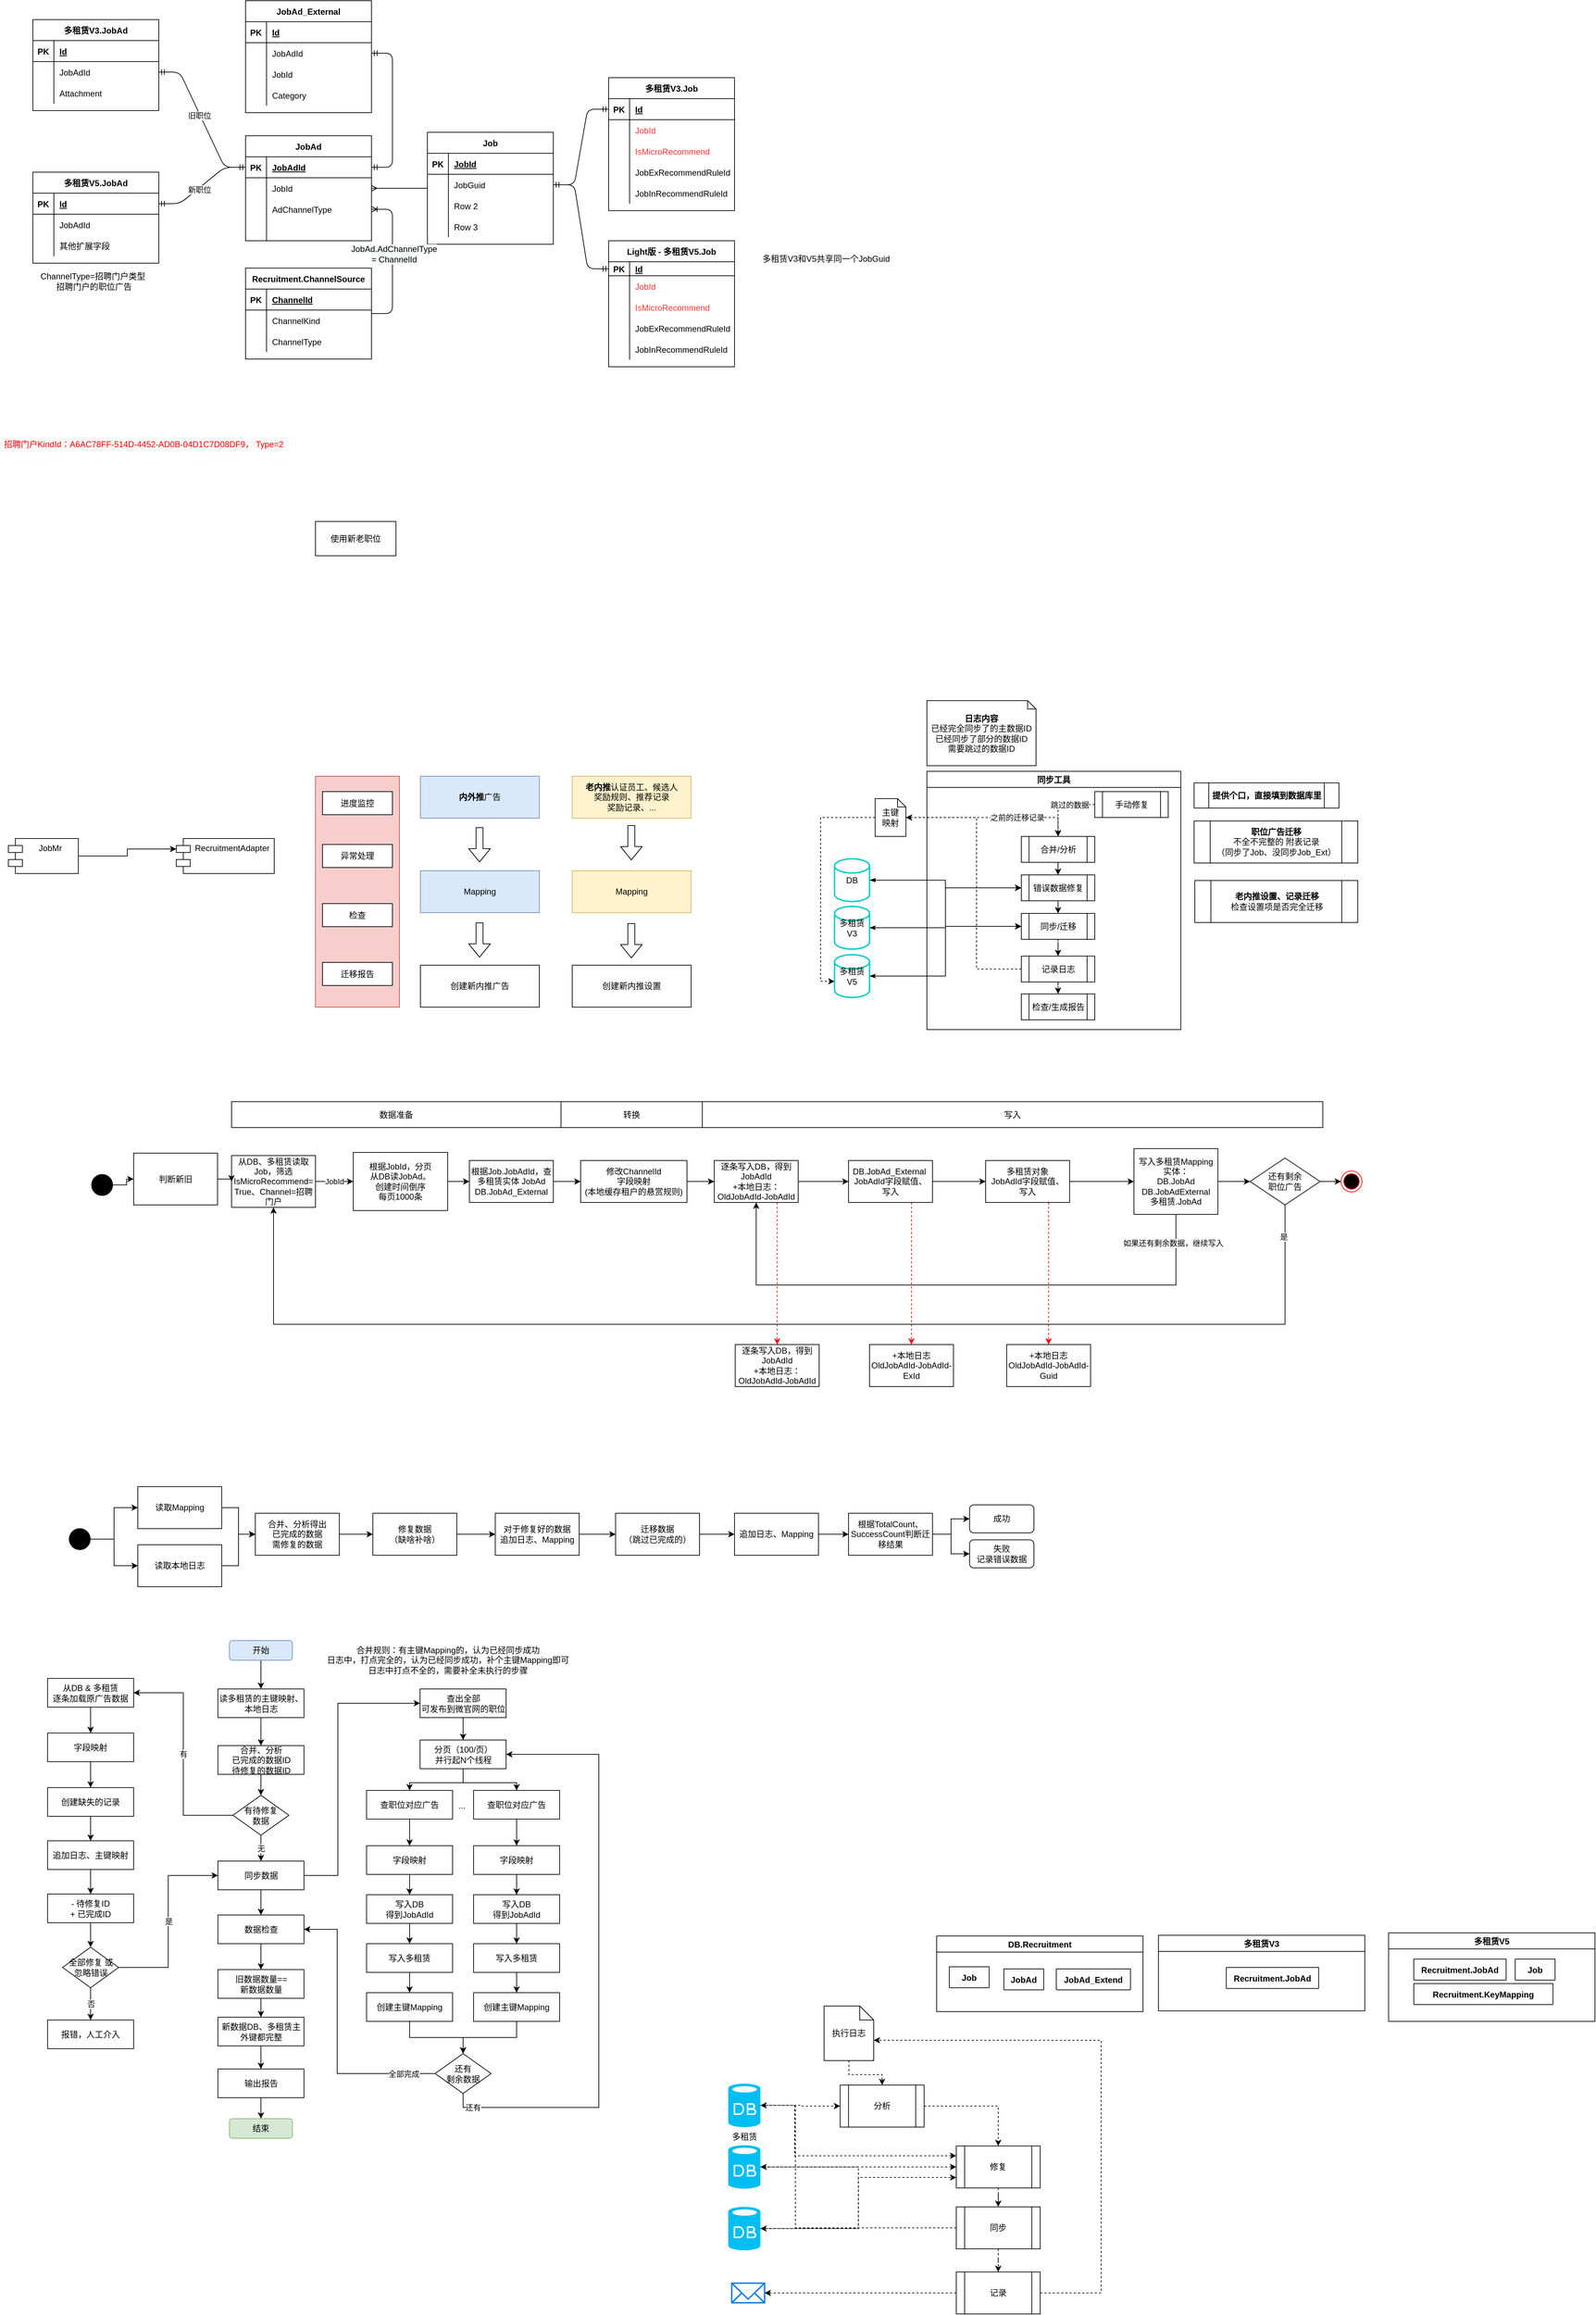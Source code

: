 <mxfile version="14.1.2" type="github">
  <diagram id="tAkU0oh_2glE51-HNbsn" name="Page-1">
    <mxGraphModel dx="1422" dy="839" grid="0" gridSize="10" guides="1" tooltips="1" connect="1" arrows="1" fold="1" page="1" pageScale="1" pageWidth="2339" pageHeight="3300" math="0" shadow="0">
      <root>
        <mxCell id="0" />
        <mxCell id="1" parent="0" />
        <mxCell id="NFqExQ7cC6xYjaQm6VCM-1" value="JobAd" style="shape=table;startSize=30;container=1;collapsible=1;childLayout=tableLayout;fixedRows=1;rowLines=0;fontStyle=1;align=center;resizeLast=1;" parent="1" vertex="1">
          <mxGeometry x="378" y="260" width="180" height="150" as="geometry">
            <mxRectangle x="70" y="260" width="64" height="30" as="alternateBounds" />
          </mxGeometry>
        </mxCell>
        <mxCell id="NFqExQ7cC6xYjaQm6VCM-2" value="" style="shape=partialRectangle;collapsible=0;dropTarget=0;pointerEvents=0;fillColor=none;top=0;left=0;bottom=1;right=0;points=[[0,0.5],[1,0.5]];portConstraint=eastwest;" parent="NFqExQ7cC6xYjaQm6VCM-1" vertex="1">
          <mxGeometry y="30" width="180" height="30" as="geometry" />
        </mxCell>
        <mxCell id="NFqExQ7cC6xYjaQm6VCM-3" value="PK" style="shape=partialRectangle;connectable=0;fillColor=none;top=0;left=0;bottom=0;right=0;fontStyle=1;overflow=hidden;" parent="NFqExQ7cC6xYjaQm6VCM-2" vertex="1">
          <mxGeometry width="30" height="30" as="geometry" />
        </mxCell>
        <mxCell id="NFqExQ7cC6xYjaQm6VCM-4" value="JobAdId" style="shape=partialRectangle;connectable=0;fillColor=none;top=0;left=0;bottom=0;right=0;align=left;spacingLeft=6;fontStyle=5;overflow=hidden;" parent="NFqExQ7cC6xYjaQm6VCM-2" vertex="1">
          <mxGeometry x="30" width="150" height="30" as="geometry" />
        </mxCell>
        <mxCell id="NFqExQ7cC6xYjaQm6VCM-5" value="" style="shape=partialRectangle;collapsible=0;dropTarget=0;pointerEvents=0;fillColor=none;top=0;left=0;bottom=0;right=0;points=[[0,0.5],[1,0.5]];portConstraint=eastwest;" parent="NFqExQ7cC6xYjaQm6VCM-1" vertex="1">
          <mxGeometry y="60" width="180" height="30" as="geometry" />
        </mxCell>
        <mxCell id="NFqExQ7cC6xYjaQm6VCM-6" value="" style="shape=partialRectangle;connectable=0;fillColor=none;top=0;left=0;bottom=0;right=0;editable=1;overflow=hidden;" parent="NFqExQ7cC6xYjaQm6VCM-5" vertex="1">
          <mxGeometry width="30" height="30" as="geometry" />
        </mxCell>
        <mxCell id="NFqExQ7cC6xYjaQm6VCM-7" value="JobId" style="shape=partialRectangle;connectable=0;fillColor=none;top=0;left=0;bottom=0;right=0;align=left;spacingLeft=6;overflow=hidden;" parent="NFqExQ7cC6xYjaQm6VCM-5" vertex="1">
          <mxGeometry x="30" width="150" height="30" as="geometry" />
        </mxCell>
        <mxCell id="NFqExQ7cC6xYjaQm6VCM-8" value="" style="shape=partialRectangle;collapsible=0;dropTarget=0;pointerEvents=0;fillColor=none;top=0;left=0;bottom=0;right=0;points=[[0,0.5],[1,0.5]];portConstraint=eastwest;" parent="NFqExQ7cC6xYjaQm6VCM-1" vertex="1">
          <mxGeometry y="90" width="180" height="30" as="geometry" />
        </mxCell>
        <mxCell id="NFqExQ7cC6xYjaQm6VCM-9" value="" style="shape=partialRectangle;connectable=0;fillColor=none;top=0;left=0;bottom=0;right=0;editable=1;overflow=hidden;" parent="NFqExQ7cC6xYjaQm6VCM-8" vertex="1">
          <mxGeometry width="30" height="30" as="geometry" />
        </mxCell>
        <mxCell id="NFqExQ7cC6xYjaQm6VCM-10" value="AdChannelType" style="shape=partialRectangle;connectable=0;fillColor=none;top=0;left=0;bottom=0;right=0;align=left;spacingLeft=6;overflow=hidden;" parent="NFqExQ7cC6xYjaQm6VCM-8" vertex="1">
          <mxGeometry x="30" width="150" height="30" as="geometry" />
        </mxCell>
        <mxCell id="NFqExQ7cC6xYjaQm6VCM-11" value="" style="shape=partialRectangle;collapsible=0;dropTarget=0;pointerEvents=0;fillColor=none;top=0;left=0;bottom=0;right=0;points=[[0,0.5],[1,0.5]];portConstraint=eastwest;" parent="NFqExQ7cC6xYjaQm6VCM-1" vertex="1">
          <mxGeometry y="120" width="180" height="30" as="geometry" />
        </mxCell>
        <mxCell id="NFqExQ7cC6xYjaQm6VCM-12" value="" style="shape=partialRectangle;connectable=0;fillColor=none;top=0;left=0;bottom=0;right=0;editable=1;overflow=hidden;" parent="NFqExQ7cC6xYjaQm6VCM-11" vertex="1">
          <mxGeometry width="30" height="30" as="geometry" />
        </mxCell>
        <mxCell id="NFqExQ7cC6xYjaQm6VCM-13" value="" style="shape=partialRectangle;connectable=0;fillColor=none;top=0;left=0;bottom=0;right=0;align=left;spacingLeft=6;overflow=hidden;" parent="NFqExQ7cC6xYjaQm6VCM-11" vertex="1">
          <mxGeometry x="30" width="150" height="30" as="geometry" />
        </mxCell>
        <mxCell id="NFqExQ7cC6xYjaQm6VCM-14" value="Job" style="shape=table;startSize=30;container=1;collapsible=1;childLayout=tableLayout;fixedRows=1;rowLines=0;fontStyle=1;align=center;resizeLast=1;" parent="1" vertex="1">
          <mxGeometry x="638" y="255" width="180" height="160" as="geometry" />
        </mxCell>
        <mxCell id="NFqExQ7cC6xYjaQm6VCM-15" value="" style="shape=partialRectangle;collapsible=0;dropTarget=0;pointerEvents=0;fillColor=none;top=0;left=0;bottom=1;right=0;points=[[0,0.5],[1,0.5]];portConstraint=eastwest;" parent="NFqExQ7cC6xYjaQm6VCM-14" vertex="1">
          <mxGeometry y="30" width="180" height="30" as="geometry" />
        </mxCell>
        <mxCell id="NFqExQ7cC6xYjaQm6VCM-16" value="PK" style="shape=partialRectangle;connectable=0;fillColor=none;top=0;left=0;bottom=0;right=0;fontStyle=1;overflow=hidden;" parent="NFqExQ7cC6xYjaQm6VCM-15" vertex="1">
          <mxGeometry width="30" height="30" as="geometry" />
        </mxCell>
        <mxCell id="NFqExQ7cC6xYjaQm6VCM-17" value="JobId" style="shape=partialRectangle;connectable=0;fillColor=none;top=0;left=0;bottom=0;right=0;align=left;spacingLeft=6;fontStyle=5;overflow=hidden;" parent="NFqExQ7cC6xYjaQm6VCM-15" vertex="1">
          <mxGeometry x="30" width="150" height="30" as="geometry" />
        </mxCell>
        <mxCell id="NFqExQ7cC6xYjaQm6VCM-18" value="" style="shape=partialRectangle;collapsible=0;dropTarget=0;pointerEvents=0;fillColor=none;top=0;left=0;bottom=0;right=0;points=[[0,0.5],[1,0.5]];portConstraint=eastwest;" parent="NFqExQ7cC6xYjaQm6VCM-14" vertex="1">
          <mxGeometry y="60" width="180" height="30" as="geometry" />
        </mxCell>
        <mxCell id="NFqExQ7cC6xYjaQm6VCM-19" value="" style="shape=partialRectangle;connectable=0;fillColor=none;top=0;left=0;bottom=0;right=0;editable=1;overflow=hidden;" parent="NFqExQ7cC6xYjaQm6VCM-18" vertex="1">
          <mxGeometry width="30" height="30" as="geometry" />
        </mxCell>
        <mxCell id="NFqExQ7cC6xYjaQm6VCM-20" value="JobGuid" style="shape=partialRectangle;connectable=0;fillColor=none;top=0;left=0;bottom=0;right=0;align=left;spacingLeft=6;overflow=hidden;" parent="NFqExQ7cC6xYjaQm6VCM-18" vertex="1">
          <mxGeometry x="30" width="150" height="30" as="geometry" />
        </mxCell>
        <mxCell id="NFqExQ7cC6xYjaQm6VCM-21" value="" style="shape=partialRectangle;collapsible=0;dropTarget=0;pointerEvents=0;fillColor=none;top=0;left=0;bottom=0;right=0;points=[[0,0.5],[1,0.5]];portConstraint=eastwest;" parent="NFqExQ7cC6xYjaQm6VCM-14" vertex="1">
          <mxGeometry y="90" width="180" height="30" as="geometry" />
        </mxCell>
        <mxCell id="NFqExQ7cC6xYjaQm6VCM-22" value="" style="shape=partialRectangle;connectable=0;fillColor=none;top=0;left=0;bottom=0;right=0;editable=1;overflow=hidden;" parent="NFqExQ7cC6xYjaQm6VCM-21" vertex="1">
          <mxGeometry width="30" height="30" as="geometry" />
        </mxCell>
        <mxCell id="NFqExQ7cC6xYjaQm6VCM-23" value="Row 2" style="shape=partialRectangle;connectable=0;fillColor=none;top=0;left=0;bottom=0;right=0;align=left;spacingLeft=6;overflow=hidden;" parent="NFqExQ7cC6xYjaQm6VCM-21" vertex="1">
          <mxGeometry x="30" width="150" height="30" as="geometry" />
        </mxCell>
        <mxCell id="NFqExQ7cC6xYjaQm6VCM-24" value="" style="shape=partialRectangle;collapsible=0;dropTarget=0;pointerEvents=0;fillColor=none;top=0;left=0;bottom=0;right=0;points=[[0,0.5],[1,0.5]];portConstraint=eastwest;" parent="NFqExQ7cC6xYjaQm6VCM-14" vertex="1">
          <mxGeometry y="120" width="180" height="30" as="geometry" />
        </mxCell>
        <mxCell id="NFqExQ7cC6xYjaQm6VCM-25" value="" style="shape=partialRectangle;connectable=0;fillColor=none;top=0;left=0;bottom=0;right=0;editable=1;overflow=hidden;" parent="NFqExQ7cC6xYjaQm6VCM-24" vertex="1">
          <mxGeometry width="30" height="30" as="geometry" />
        </mxCell>
        <mxCell id="NFqExQ7cC6xYjaQm6VCM-26" value="Row 3" style="shape=partialRectangle;connectable=0;fillColor=none;top=0;left=0;bottom=0;right=0;align=left;spacingLeft=6;overflow=hidden;" parent="NFqExQ7cC6xYjaQm6VCM-24" vertex="1">
          <mxGeometry x="30" width="150" height="30" as="geometry" />
        </mxCell>
        <mxCell id="NFqExQ7cC6xYjaQm6VCM-27" value="多租赁V3.Job" style="shape=table;startSize=30;container=1;collapsible=1;childLayout=tableLayout;fixedRows=1;rowLines=0;fontStyle=1;align=center;resizeLast=1;" parent="1" vertex="1">
          <mxGeometry x="897" y="177" width="180" height="190" as="geometry" />
        </mxCell>
        <mxCell id="NFqExQ7cC6xYjaQm6VCM-28" value="" style="shape=partialRectangle;collapsible=0;dropTarget=0;pointerEvents=0;fillColor=none;top=0;left=0;bottom=1;right=0;points=[[0,0.5],[1,0.5]];portConstraint=eastwest;" parent="NFqExQ7cC6xYjaQm6VCM-27" vertex="1">
          <mxGeometry y="30" width="180" height="30" as="geometry" />
        </mxCell>
        <mxCell id="NFqExQ7cC6xYjaQm6VCM-29" value="PK" style="shape=partialRectangle;connectable=0;fillColor=none;top=0;left=0;bottom=0;right=0;fontStyle=1;overflow=hidden;" parent="NFqExQ7cC6xYjaQm6VCM-28" vertex="1">
          <mxGeometry width="30" height="30" as="geometry" />
        </mxCell>
        <mxCell id="NFqExQ7cC6xYjaQm6VCM-30" value="Id" style="shape=partialRectangle;connectable=0;fillColor=none;top=0;left=0;bottom=0;right=0;align=left;spacingLeft=6;fontStyle=5;overflow=hidden;" parent="NFqExQ7cC6xYjaQm6VCM-28" vertex="1">
          <mxGeometry x="30" width="150" height="30" as="geometry" />
        </mxCell>
        <mxCell id="9trvorc2qo4zROkZDDM5-33" style="shape=partialRectangle;collapsible=0;dropTarget=0;pointerEvents=0;fillColor=none;top=0;left=0;bottom=0;right=0;points=[[0,0.5],[1,0.5]];portConstraint=eastwest;" parent="NFqExQ7cC6xYjaQm6VCM-27" vertex="1">
          <mxGeometry y="60" width="180" height="30" as="geometry" />
        </mxCell>
        <mxCell id="9trvorc2qo4zROkZDDM5-34" style="shape=partialRectangle;connectable=0;fillColor=none;top=0;left=0;bottom=0;right=0;editable=1;overflow=hidden;" parent="9trvorc2qo4zROkZDDM5-33" vertex="1">
          <mxGeometry width="30" height="30" as="geometry" />
        </mxCell>
        <mxCell id="9trvorc2qo4zROkZDDM5-35" value="JobId" style="shape=partialRectangle;connectable=0;fillColor=none;top=0;left=0;bottom=0;right=0;align=left;spacingLeft=6;overflow=hidden;fontColor=#FF3333;" parent="9trvorc2qo4zROkZDDM5-33" vertex="1">
          <mxGeometry x="30" width="150" height="30" as="geometry" />
        </mxCell>
        <mxCell id="NFqExQ7cC6xYjaQm6VCM-31" value="" style="shape=partialRectangle;collapsible=0;dropTarget=0;pointerEvents=0;fillColor=none;top=0;left=0;bottom=0;right=0;points=[[0,0.5],[1,0.5]];portConstraint=eastwest;" parent="NFqExQ7cC6xYjaQm6VCM-27" vertex="1">
          <mxGeometry y="90" width="180" height="30" as="geometry" />
        </mxCell>
        <mxCell id="NFqExQ7cC6xYjaQm6VCM-32" value="" style="shape=partialRectangle;connectable=0;fillColor=none;top=0;left=0;bottom=0;right=0;editable=1;overflow=hidden;" parent="NFqExQ7cC6xYjaQm6VCM-31" vertex="1">
          <mxGeometry width="30" height="30" as="geometry" />
        </mxCell>
        <mxCell id="NFqExQ7cC6xYjaQm6VCM-33" value="IsMicroRecommend" style="shape=partialRectangle;connectable=0;fillColor=none;top=0;left=0;bottom=0;right=0;align=left;spacingLeft=6;overflow=hidden;fontColor=#FF3333;" parent="NFqExQ7cC6xYjaQm6VCM-31" vertex="1">
          <mxGeometry x="30" width="150" height="30" as="geometry" />
        </mxCell>
        <mxCell id="NFqExQ7cC6xYjaQm6VCM-34" value="" style="shape=partialRectangle;collapsible=0;dropTarget=0;pointerEvents=0;fillColor=none;top=0;left=0;bottom=0;right=0;points=[[0,0.5],[1,0.5]];portConstraint=eastwest;" parent="NFqExQ7cC6xYjaQm6VCM-27" vertex="1">
          <mxGeometry y="120" width="180" height="30" as="geometry" />
        </mxCell>
        <mxCell id="NFqExQ7cC6xYjaQm6VCM-35" value="" style="shape=partialRectangle;connectable=0;fillColor=none;top=0;left=0;bottom=0;right=0;editable=1;overflow=hidden;" parent="NFqExQ7cC6xYjaQm6VCM-34" vertex="1">
          <mxGeometry width="30" height="30" as="geometry" />
        </mxCell>
        <mxCell id="NFqExQ7cC6xYjaQm6VCM-36" value="JobExRecommendRuleId" style="shape=partialRectangle;connectable=0;fillColor=none;top=0;left=0;bottom=0;right=0;align=left;spacingLeft=6;overflow=hidden;" parent="NFqExQ7cC6xYjaQm6VCM-34" vertex="1">
          <mxGeometry x="30" width="150" height="30" as="geometry" />
        </mxCell>
        <mxCell id="NFqExQ7cC6xYjaQm6VCM-37" value="" style="shape=partialRectangle;collapsible=0;dropTarget=0;pointerEvents=0;fillColor=none;top=0;left=0;bottom=0;right=0;points=[[0,0.5],[1,0.5]];portConstraint=eastwest;" parent="NFqExQ7cC6xYjaQm6VCM-27" vertex="1">
          <mxGeometry y="150" width="180" height="30" as="geometry" />
        </mxCell>
        <mxCell id="NFqExQ7cC6xYjaQm6VCM-38" value="" style="shape=partialRectangle;connectable=0;fillColor=none;top=0;left=0;bottom=0;right=0;editable=1;overflow=hidden;" parent="NFqExQ7cC6xYjaQm6VCM-37" vertex="1">
          <mxGeometry width="30" height="30" as="geometry" />
        </mxCell>
        <mxCell id="NFqExQ7cC6xYjaQm6VCM-39" value="JobInRecommendRuleId" style="shape=partialRectangle;connectable=0;fillColor=none;top=0;left=0;bottom=0;right=0;align=left;spacingLeft=6;overflow=hidden;" parent="NFqExQ7cC6xYjaQm6VCM-37" vertex="1">
          <mxGeometry x="30" width="150" height="30" as="geometry" />
        </mxCell>
        <mxCell id="NFqExQ7cC6xYjaQm6VCM-40" value="Light版 - 多租赁V5.Job" style="shape=table;startSize=30;container=1;collapsible=1;childLayout=tableLayout;fixedRows=1;rowLines=0;fontStyle=1;align=center;resizeLast=1;" parent="1" vertex="1">
          <mxGeometry x="897" y="410" width="180" height="180" as="geometry" />
        </mxCell>
        <mxCell id="NFqExQ7cC6xYjaQm6VCM-41" value="" style="shape=partialRectangle;collapsible=0;dropTarget=0;pointerEvents=0;fillColor=none;top=0;left=0;bottom=1;right=0;points=[[0,0.5],[1,0.5]];portConstraint=eastwest;" parent="NFqExQ7cC6xYjaQm6VCM-40" vertex="1">
          <mxGeometry y="30" width="180" height="20" as="geometry" />
        </mxCell>
        <mxCell id="NFqExQ7cC6xYjaQm6VCM-42" value="PK" style="shape=partialRectangle;connectable=0;fillColor=none;top=0;left=0;bottom=0;right=0;fontStyle=1;overflow=hidden;" parent="NFqExQ7cC6xYjaQm6VCM-41" vertex="1">
          <mxGeometry width="30" height="20" as="geometry" />
        </mxCell>
        <mxCell id="NFqExQ7cC6xYjaQm6VCM-43" value="Id" style="shape=partialRectangle;connectable=0;fillColor=none;top=0;left=0;bottom=0;right=0;align=left;spacingLeft=6;fontStyle=5;overflow=hidden;" parent="NFqExQ7cC6xYjaQm6VCM-41" vertex="1">
          <mxGeometry x="30" width="150" height="20" as="geometry" />
        </mxCell>
        <mxCell id="9trvorc2qo4zROkZDDM5-36" style="shape=partialRectangle;collapsible=0;dropTarget=0;pointerEvents=0;fillColor=none;top=0;left=0;bottom=0;right=0;points=[[0,0.5],[1,0.5]];portConstraint=eastwest;" parent="NFqExQ7cC6xYjaQm6VCM-40" vertex="1">
          <mxGeometry y="50" width="180" height="30" as="geometry" />
        </mxCell>
        <mxCell id="9trvorc2qo4zROkZDDM5-37" style="shape=partialRectangle;connectable=0;fillColor=none;top=0;left=0;bottom=0;right=0;editable=1;overflow=hidden;" parent="9trvorc2qo4zROkZDDM5-36" vertex="1">
          <mxGeometry width="30" height="30" as="geometry" />
        </mxCell>
        <mxCell id="9trvorc2qo4zROkZDDM5-38" value="JobId" style="shape=partialRectangle;connectable=0;fillColor=none;top=0;left=0;bottom=0;right=0;align=left;spacingLeft=6;overflow=hidden;fontColor=#FF3333;" parent="9trvorc2qo4zROkZDDM5-36" vertex="1">
          <mxGeometry x="30" width="150" height="30" as="geometry" />
        </mxCell>
        <mxCell id="NFqExQ7cC6xYjaQm6VCM-44" value="" style="shape=partialRectangle;collapsible=0;dropTarget=0;pointerEvents=0;fillColor=none;top=0;left=0;bottom=0;right=0;points=[[0,0.5],[1,0.5]];portConstraint=eastwest;" parent="NFqExQ7cC6xYjaQm6VCM-40" vertex="1">
          <mxGeometry y="80" width="180" height="30" as="geometry" />
        </mxCell>
        <mxCell id="NFqExQ7cC6xYjaQm6VCM-45" value="" style="shape=partialRectangle;connectable=0;fillColor=none;top=0;left=0;bottom=0;right=0;editable=1;overflow=hidden;" parent="NFqExQ7cC6xYjaQm6VCM-44" vertex="1">
          <mxGeometry width="30" height="30" as="geometry" />
        </mxCell>
        <mxCell id="NFqExQ7cC6xYjaQm6VCM-46" value="IsMicroRecommend" style="shape=partialRectangle;connectable=0;fillColor=none;top=0;left=0;bottom=0;right=0;align=left;spacingLeft=6;overflow=hidden;fontColor=#FF3333;" parent="NFqExQ7cC6xYjaQm6VCM-44" vertex="1">
          <mxGeometry x="30" width="150" height="30" as="geometry" />
        </mxCell>
        <mxCell id="NFqExQ7cC6xYjaQm6VCM-47" value="" style="shape=partialRectangle;collapsible=0;dropTarget=0;pointerEvents=0;fillColor=none;top=0;left=0;bottom=0;right=0;points=[[0,0.5],[1,0.5]];portConstraint=eastwest;" parent="NFqExQ7cC6xYjaQm6VCM-40" vertex="1">
          <mxGeometry y="110" width="180" height="30" as="geometry" />
        </mxCell>
        <mxCell id="NFqExQ7cC6xYjaQm6VCM-48" value="" style="shape=partialRectangle;connectable=0;fillColor=none;top=0;left=0;bottom=0;right=0;editable=1;overflow=hidden;" parent="NFqExQ7cC6xYjaQm6VCM-47" vertex="1">
          <mxGeometry width="30" height="30" as="geometry" />
        </mxCell>
        <mxCell id="NFqExQ7cC6xYjaQm6VCM-49" value="JobExRecommendRuleId" style="shape=partialRectangle;connectable=0;fillColor=none;top=0;left=0;bottom=0;right=0;align=left;spacingLeft=6;overflow=hidden;" parent="NFqExQ7cC6xYjaQm6VCM-47" vertex="1">
          <mxGeometry x="30" width="150" height="30" as="geometry" />
        </mxCell>
        <mxCell id="NFqExQ7cC6xYjaQm6VCM-50" value="" style="shape=partialRectangle;collapsible=0;dropTarget=0;pointerEvents=0;fillColor=none;top=0;left=0;bottom=0;right=0;points=[[0,0.5],[1,0.5]];portConstraint=eastwest;" parent="NFqExQ7cC6xYjaQm6VCM-40" vertex="1">
          <mxGeometry y="140" width="180" height="30" as="geometry" />
        </mxCell>
        <mxCell id="NFqExQ7cC6xYjaQm6VCM-51" value="" style="shape=partialRectangle;connectable=0;fillColor=none;top=0;left=0;bottom=0;right=0;editable=1;overflow=hidden;" parent="NFqExQ7cC6xYjaQm6VCM-50" vertex="1">
          <mxGeometry width="30" height="30" as="geometry" />
        </mxCell>
        <mxCell id="NFqExQ7cC6xYjaQm6VCM-52" value="JobInRecommendRuleId" style="shape=partialRectangle;connectable=0;fillColor=none;top=0;left=0;bottom=0;right=0;align=left;spacingLeft=6;overflow=hidden;" parent="NFqExQ7cC6xYjaQm6VCM-50" vertex="1">
          <mxGeometry x="30" width="150" height="30" as="geometry" />
        </mxCell>
        <mxCell id="NFqExQ7cC6xYjaQm6VCM-55" style="edgeStyle=orthogonalEdgeStyle;rounded=0;orthogonalLoop=1;jettySize=auto;html=1;exitX=1;exitY=0.5;exitDx=0;exitDy=0;entryX=0;entryY=0;entryDx=0;entryDy=15;entryPerimeter=0;" parent="1" source="NFqExQ7cC6xYjaQm6VCM-53" target="NFqExQ7cC6xYjaQm6VCM-54" edge="1">
          <mxGeometry relative="1" as="geometry" />
        </mxCell>
        <mxCell id="NFqExQ7cC6xYjaQm6VCM-53" value="JobMr" style="shape=module;align=left;spacingLeft=20;align=center;verticalAlign=top;" parent="1" vertex="1">
          <mxGeometry x="39" y="1264" width="100" height="50" as="geometry" />
        </mxCell>
        <mxCell id="NFqExQ7cC6xYjaQm6VCM-54" value="RecruitmentAdapter" style="shape=module;align=left;spacingLeft=20;align=center;verticalAlign=top;" parent="1" vertex="1">
          <mxGeometry x="279" y="1264" width="140" height="50" as="geometry" />
        </mxCell>
        <mxCell id="NFqExQ7cC6xYjaQm6VCM-56" value="" style="edgeStyle=entityRelationEdgeStyle;fontSize=12;html=1;endArrow=ERmandOne;startArrow=ERmandOne;exitX=0;exitY=0.5;exitDx=0;exitDy=0;" parent="1" source="NFqExQ7cC6xYjaQm6VCM-28" target="NFqExQ7cC6xYjaQm6VCM-18" edge="1">
          <mxGeometry width="100" height="100" relative="1" as="geometry">
            <mxPoint x="654" y="620" as="sourcePoint" />
            <mxPoint x="754" y="520" as="targetPoint" />
          </mxGeometry>
        </mxCell>
        <mxCell id="NFqExQ7cC6xYjaQm6VCM-57" value="" style="edgeStyle=entityRelationEdgeStyle;fontSize=12;html=1;endArrow=ERmandOne;startArrow=ERmandOne;entryX=1;entryY=0.5;entryDx=0;entryDy=0;" parent="1" source="NFqExQ7cC6xYjaQm6VCM-41" target="NFqExQ7cC6xYjaQm6VCM-18" edge="1">
          <mxGeometry width="100" height="100" relative="1" as="geometry">
            <mxPoint x="594" y="620" as="sourcePoint" />
            <mxPoint x="694" y="520" as="targetPoint" />
          </mxGeometry>
        </mxCell>
        <mxCell id="NFqExQ7cC6xYjaQm6VCM-58" value="多租赁V3和V5共享同一个JobGuid" style="text;html=1;strokeColor=none;fillColor=none;align=center;verticalAlign=middle;whiteSpace=wrap;rounded=0;" parent="1" vertex="1">
          <mxGeometry x="1108" y="426" width="200" height="20" as="geometry" />
        </mxCell>
        <mxCell id="NFqExQ7cC6xYjaQm6VCM-59" value="" style="edgeStyle=entityRelationEdgeStyle;fontSize=12;html=1;endArrow=ERmany;" parent="1" source="NFqExQ7cC6xYjaQm6VCM-14" target="NFqExQ7cC6xYjaQm6VCM-1" edge="1">
          <mxGeometry width="100" height="100" relative="1" as="geometry">
            <mxPoint x="349" y="643" as="sourcePoint" />
            <mxPoint x="449" y="543" as="targetPoint" />
          </mxGeometry>
        </mxCell>
        <mxCell id="NFqExQ7cC6xYjaQm6VCM-60" value="ChannelType=招聘门户类型&amp;nbsp;&lt;br&gt;招聘门户的职位广告" style="text;html=1;align=center;verticalAlign=middle;resizable=0;points=[];autosize=1;" parent="1" vertex="1">
          <mxGeometry x="79" y="452" width="163" height="32" as="geometry" />
        </mxCell>
        <mxCell id="NFqExQ7cC6xYjaQm6VCM-62" value="Recruitment.ChannelSource" style="shape=table;startSize=30;container=1;collapsible=1;childLayout=tableLayout;fixedRows=1;rowLines=0;fontStyle=1;align=center;resizeLast=1;" parent="1" vertex="1">
          <mxGeometry x="378" y="449" width="180" height="130" as="geometry" />
        </mxCell>
        <mxCell id="NFqExQ7cC6xYjaQm6VCM-63" value="" style="shape=partialRectangle;collapsible=0;dropTarget=0;pointerEvents=0;fillColor=none;top=0;left=0;bottom=1;right=0;points=[[0,0.5],[1,0.5]];portConstraint=eastwest;" parent="NFqExQ7cC6xYjaQm6VCM-62" vertex="1">
          <mxGeometry y="30" width="180" height="30" as="geometry" />
        </mxCell>
        <mxCell id="NFqExQ7cC6xYjaQm6VCM-64" value="PK" style="shape=partialRectangle;connectable=0;fillColor=none;top=0;left=0;bottom=0;right=0;fontStyle=1;overflow=hidden;" parent="NFqExQ7cC6xYjaQm6VCM-63" vertex="1">
          <mxGeometry width="30" height="30" as="geometry" />
        </mxCell>
        <mxCell id="NFqExQ7cC6xYjaQm6VCM-65" value="ChannelId" style="shape=partialRectangle;connectable=0;fillColor=none;top=0;left=0;bottom=0;right=0;align=left;spacingLeft=6;fontStyle=5;overflow=hidden;" parent="NFqExQ7cC6xYjaQm6VCM-63" vertex="1">
          <mxGeometry x="30" width="150" height="30" as="geometry" />
        </mxCell>
        <mxCell id="NFqExQ7cC6xYjaQm6VCM-66" value="" style="shape=partialRectangle;collapsible=0;dropTarget=0;pointerEvents=0;fillColor=none;top=0;left=0;bottom=0;right=0;points=[[0,0.5],[1,0.5]];portConstraint=eastwest;" parent="NFqExQ7cC6xYjaQm6VCM-62" vertex="1">
          <mxGeometry y="60" width="180" height="30" as="geometry" />
        </mxCell>
        <mxCell id="NFqExQ7cC6xYjaQm6VCM-67" value="" style="shape=partialRectangle;connectable=0;fillColor=none;top=0;left=0;bottom=0;right=0;editable=1;overflow=hidden;" parent="NFqExQ7cC6xYjaQm6VCM-66" vertex="1">
          <mxGeometry width="30" height="30" as="geometry" />
        </mxCell>
        <mxCell id="NFqExQ7cC6xYjaQm6VCM-68" value="ChannelKind" style="shape=partialRectangle;connectable=0;fillColor=none;top=0;left=0;bottom=0;right=0;align=left;spacingLeft=6;overflow=hidden;" parent="NFqExQ7cC6xYjaQm6VCM-66" vertex="1">
          <mxGeometry x="30" width="150" height="30" as="geometry" />
        </mxCell>
        <mxCell id="NFqExQ7cC6xYjaQm6VCM-69" value="" style="shape=partialRectangle;collapsible=0;dropTarget=0;pointerEvents=0;fillColor=none;top=0;left=0;bottom=0;right=0;points=[[0,0.5],[1,0.5]];portConstraint=eastwest;" parent="NFqExQ7cC6xYjaQm6VCM-62" vertex="1">
          <mxGeometry y="90" width="180" height="30" as="geometry" />
        </mxCell>
        <mxCell id="NFqExQ7cC6xYjaQm6VCM-70" value="" style="shape=partialRectangle;connectable=0;fillColor=none;top=0;left=0;bottom=0;right=0;editable=1;overflow=hidden;" parent="NFqExQ7cC6xYjaQm6VCM-69" vertex="1">
          <mxGeometry width="30" height="30" as="geometry" />
        </mxCell>
        <mxCell id="NFqExQ7cC6xYjaQm6VCM-71" value="ChannelType" style="shape=partialRectangle;connectable=0;fillColor=none;top=0;left=0;bottom=0;right=0;align=left;spacingLeft=6;overflow=hidden;" parent="NFqExQ7cC6xYjaQm6VCM-69" vertex="1">
          <mxGeometry x="30" width="150" height="30" as="geometry" />
        </mxCell>
        <mxCell id="NFqExQ7cC6xYjaQm6VCM-76" value="" style="edgeStyle=entityRelationEdgeStyle;fontSize=12;html=1;endArrow=ERoneToMany;" parent="1" source="NFqExQ7cC6xYjaQm6VCM-62" target="NFqExQ7cC6xYjaQm6VCM-8" edge="1">
          <mxGeometry width="100" height="100" relative="1" as="geometry">
            <mxPoint x="571" y="359" as="sourcePoint" />
            <mxPoint x="671" y="259" as="targetPoint" />
          </mxGeometry>
        </mxCell>
        <mxCell id="NFqExQ7cC6xYjaQm6VCM-78" value="&lt;span style=&quot;font-size: 12px ; background-color: rgb(248 , 249 , 250)&quot;&gt;JobAd.AdChannelType&lt;br&gt;= ChannelId&lt;/span&gt;" style="edgeLabel;html=1;align=center;verticalAlign=middle;resizable=0;points=[];" parent="NFqExQ7cC6xYjaQm6VCM-76" vertex="1" connectable="0">
          <mxGeometry x="-0.064" y="-1" relative="1" as="geometry">
            <mxPoint x="1" y="-17" as="offset" />
          </mxGeometry>
        </mxCell>
        <mxCell id="NFqExQ7cC6xYjaQm6VCM-79" value="&lt;span style=&quot;color: rgb(255 , 0 , 0) ; font-family: &amp;#34;microsoft yahei&amp;#34; , &amp;#34;hiragino sans gb&amp;#34; , &amp;#34;helvetica neue&amp;#34; , &amp;#34;helvetica&amp;#34; , &amp;#34;tahoma&amp;#34; , &amp;#34;arial&amp;#34; , &amp;#34;wenquanyi micro hei&amp;#34; , &amp;#34;verdana&amp;#34; , sans-serif , ; text-align: left ; background-color: rgb(249 , 249 , 249)&quot;&gt;招聘门户KindId：A6AC78FF-514D-4452-AD0B-04D1C7D08DF9， Type=2&lt;/span&gt;" style="text;html=1;align=center;verticalAlign=middle;resizable=0;points=[];autosize=1;fontColor=#FF3333;" parent="1" vertex="1">
          <mxGeometry x="27" y="692" width="410" height="18" as="geometry" />
        </mxCell>
        <mxCell id="9trvorc2qo4zROkZDDM5-1" value="&lt;br&gt;&lt;br&gt;&lt;br&gt;&lt;br&gt;&lt;br&gt;&lt;br&gt;" style="rounded=0;whiteSpace=wrap;html=1;fillColor=#f8cecc;strokeColor=#b85450;" parent="1" vertex="1">
          <mxGeometry x="478" y="1175" width="120" height="330" as="geometry" />
        </mxCell>
        <mxCell id="9trvorc2qo4zROkZDDM5-2" value="&lt;b&gt;内外推&lt;/b&gt;广告" style="rounded=0;whiteSpace=wrap;html=1;fillColor=#dae8fc;strokeColor=#6c8ebf;" parent="1" vertex="1">
          <mxGeometry x="628" y="1175" width="170" height="60" as="geometry" />
        </mxCell>
        <mxCell id="9trvorc2qo4zROkZDDM5-3" value="Mapping" style="rounded=0;whiteSpace=wrap;html=1;fillColor=#dae8fc;strokeColor=#6c8ebf;" parent="1" vertex="1">
          <mxGeometry x="628" y="1310" width="170" height="60" as="geometry" />
        </mxCell>
        <mxCell id="9trvorc2qo4zROkZDDM5-4" value="创建新内推广告" style="rounded=0;whiteSpace=wrap;html=1;" parent="1" vertex="1">
          <mxGeometry x="628" y="1445" width="170" height="60" as="geometry" />
        </mxCell>
        <mxCell id="9trvorc2qo4zROkZDDM5-7" value="&lt;b&gt;老内推&lt;/b&gt;认证员工、候选人&lt;br&gt;奖励规则、推荐记录&lt;br&gt;奖励记录、..." style="rounded=0;whiteSpace=wrap;html=1;fillColor=#fff2cc;strokeColor=#d6b656;" parent="1" vertex="1">
          <mxGeometry x="845" y="1175" width="170" height="60" as="geometry" />
        </mxCell>
        <mxCell id="9trvorc2qo4zROkZDDM5-8" value="Mapping" style="rounded=0;whiteSpace=wrap;html=1;fillColor=#fff2cc;strokeColor=#d6b656;" parent="1" vertex="1">
          <mxGeometry x="845" y="1310" width="170" height="60" as="geometry" />
        </mxCell>
        <mxCell id="9trvorc2qo4zROkZDDM5-9" value="创建新内推设置" style="rounded=0;whiteSpace=wrap;html=1;" parent="1" vertex="1">
          <mxGeometry x="845" y="1445" width="170" height="60" as="geometry" />
        </mxCell>
        <mxCell id="9trvorc2qo4zROkZDDM5-10" value="&lt;span&gt;进度监控&lt;/span&gt;" style="rounded=0;whiteSpace=wrap;html=1;" parent="1" vertex="1">
          <mxGeometry x="488" y="1197" width="100" height="33" as="geometry" />
        </mxCell>
        <mxCell id="9trvorc2qo4zROkZDDM5-12" value="异常处理" style="rounded=0;whiteSpace=wrap;html=1;" parent="1" vertex="1">
          <mxGeometry x="488" y="1272.5" width="100" height="33" as="geometry" />
        </mxCell>
        <mxCell id="9trvorc2qo4zROkZDDM5-13" value="迁移报告" style="rounded=0;whiteSpace=wrap;html=1;" parent="1" vertex="1">
          <mxGeometry x="488" y="1441" width="100" height="33" as="geometry" />
        </mxCell>
        <mxCell id="9trvorc2qo4zROkZDDM5-14" value="" style="shape=flexArrow;endArrow=classic;html=1;" parent="1" edge="1">
          <mxGeometry width="50" height="50" relative="1" as="geometry">
            <mxPoint x="712.5" y="1248" as="sourcePoint" />
            <mxPoint x="712.5" y="1298" as="targetPoint" />
          </mxGeometry>
        </mxCell>
        <mxCell id="9trvorc2qo4zROkZDDM5-16" value="" style="shape=flexArrow;endArrow=classic;html=1;" parent="1" edge="1">
          <mxGeometry width="50" height="50" relative="1" as="geometry">
            <mxPoint x="929.5" y="1245" as="sourcePoint" />
            <mxPoint x="929.5" y="1295" as="targetPoint" />
          </mxGeometry>
        </mxCell>
        <mxCell id="9trvorc2qo4zROkZDDM5-17" value="" style="shape=flexArrow;endArrow=classic;html=1;" parent="1" edge="1">
          <mxGeometry width="50" height="50" relative="1" as="geometry">
            <mxPoint x="712.5" y="1384" as="sourcePoint" />
            <mxPoint x="712.5" y="1434" as="targetPoint" />
          </mxGeometry>
        </mxCell>
        <mxCell id="9trvorc2qo4zROkZDDM5-18" value="" style="shape=flexArrow;endArrow=classic;html=1;" parent="1" edge="1">
          <mxGeometry width="50" height="50" relative="1" as="geometry">
            <mxPoint x="929.5" y="1385" as="sourcePoint" />
            <mxPoint x="929.5" y="1435" as="targetPoint" />
          </mxGeometry>
        </mxCell>
        <mxCell id="9trvorc2qo4zROkZDDM5-19" value="使用新老职位" style="rounded=0;whiteSpace=wrap;html=1;" parent="1" vertex="1">
          <mxGeometry x="478" y="811" width="115" height="49" as="geometry" />
        </mxCell>
        <mxCell id="9trvorc2qo4zROkZDDM5-100" value="JobId" style="edgeStyle=orthogonalEdgeStyle;rounded=0;orthogonalLoop=1;jettySize=auto;html=1;exitX=1;exitY=0.5;exitDx=0;exitDy=0;" parent="1" source="9trvorc2qo4zROkZDDM5-20" target="9trvorc2qo4zROkZDDM5-23" edge="1">
          <mxGeometry relative="1" as="geometry" />
        </mxCell>
        <mxCell id="9trvorc2qo4zROkZDDM5-20" value="从DB、多租赁读取Job，筛选IsMicroRecommend=&lt;br&gt;True、Channel=招聘门户" style="rounded=0;whiteSpace=wrap;html=1;" parent="1" vertex="1">
          <mxGeometry x="358" y="1717" width="120" height="74" as="geometry" />
        </mxCell>
        <mxCell id="9trvorc2qo4zROkZDDM5-27" value="" style="edgeStyle=orthogonalEdgeStyle;rounded=0;orthogonalLoop=1;jettySize=auto;html=1;" parent="1" source="9trvorc2qo4zROkZDDM5-23" target="9trvorc2qo4zROkZDDM5-24" edge="1">
          <mxGeometry relative="1" as="geometry" />
        </mxCell>
        <mxCell id="9trvorc2qo4zROkZDDM5-23" value="根据JobId，分页&lt;br&gt;从DB读JobAd。&lt;br&gt;创建时间倒序&lt;br&gt;每页1000条" style="rounded=0;whiteSpace=wrap;html=1;" parent="1" vertex="1">
          <mxGeometry x="532" y="1712.5" width="135" height="83" as="geometry" />
        </mxCell>
        <mxCell id="9trvorc2qo4zROkZDDM5-39" value="" style="edgeStyle=orthogonalEdgeStyle;rounded=0;orthogonalLoop=1;jettySize=auto;html=1;" parent="1" source="9trvorc2qo4zROkZDDM5-24" target="9trvorc2qo4zROkZDDM5-28" edge="1">
          <mxGeometry relative="1" as="geometry" />
        </mxCell>
        <mxCell id="9trvorc2qo4zROkZDDM5-24" value="根据Job.JobAdId，查多租赁实体 JobAd&lt;br&gt;DB.JobAd_External" style="rounded=0;whiteSpace=wrap;html=1;" parent="1" vertex="1">
          <mxGeometry x="698" y="1724" width="120" height="60" as="geometry" />
        </mxCell>
        <mxCell id="9trvorc2qo4zROkZDDM5-40" value="" style="edgeStyle=orthogonalEdgeStyle;rounded=0;orthogonalLoop=1;jettySize=auto;html=1;" parent="1" source="9trvorc2qo4zROkZDDM5-28" target="9trvorc2qo4zROkZDDM5-29" edge="1">
          <mxGeometry relative="1" as="geometry" />
        </mxCell>
        <mxCell id="9trvorc2qo4zROkZDDM5-28" value="修改ChannelId&lt;br&gt;字段映射&lt;br&gt;(本地缓存租户的悬赏规则)" style="rounded=0;whiteSpace=wrap;html=1;" parent="1" vertex="1">
          <mxGeometry x="857" y="1724" width="152" height="60" as="geometry" />
        </mxCell>
        <mxCell id="9trvorc2qo4zROkZDDM5-97" style="edgeStyle=orthogonalEdgeStyle;rounded=0;orthogonalLoop=1;jettySize=auto;html=1;exitX=1;exitY=0.5;exitDx=0;exitDy=0;entryX=0;entryY=0.5;entryDx=0;entryDy=0;" parent="1" source="9trvorc2qo4zROkZDDM5-29" target="9trvorc2qo4zROkZDDM5-94" edge="1">
          <mxGeometry relative="1" as="geometry" />
        </mxCell>
        <mxCell id="9trvorc2qo4zROkZDDM5-149" style="edgeStyle=orthogonalEdgeStyle;rounded=0;orthogonalLoop=1;jettySize=auto;html=1;exitX=0.75;exitY=1;exitDx=0;exitDy=0;dashed=1;strokeColor=#FF0000;" parent="1" source="9trvorc2qo4zROkZDDM5-29" target="9trvorc2qo4zROkZDDM5-145" edge="1">
          <mxGeometry relative="1" as="geometry" />
        </mxCell>
        <mxCell id="9trvorc2qo4zROkZDDM5-29" value="逐条写入DB，得到JobAdId&lt;br&gt;+本地日志：&lt;br&gt;OldJobAdId-JobAdId" style="rounded=0;whiteSpace=wrap;html=1;" parent="1" vertex="1">
          <mxGeometry x="1048" y="1724" width="120" height="60" as="geometry" />
        </mxCell>
        <mxCell id="9trvorc2qo4zROkZDDM5-151" style="edgeStyle=orthogonalEdgeStyle;rounded=0;orthogonalLoop=1;jettySize=auto;html=1;exitX=0.75;exitY=1;exitDx=0;exitDy=0;dashed=1;strokeColor=#FF0000;" parent="1" source="9trvorc2qo4zROkZDDM5-41" target="9trvorc2qo4zROkZDDM5-147" edge="1">
          <mxGeometry relative="1" as="geometry" />
        </mxCell>
        <mxCell id="9trvorc2qo4zROkZDDM5-41" value="多租赁对象&lt;br&gt;JobAdId字段赋值、&lt;br&gt;写入" style="rounded=0;whiteSpace=wrap;html=1;" parent="1" vertex="1">
          <mxGeometry x="1436" y="1724" width="120" height="60" as="geometry" />
        </mxCell>
        <mxCell id="9trvorc2qo4zROkZDDM5-47" value="JobAd_External" style="shape=table;startSize=30;container=1;collapsible=1;childLayout=tableLayout;fixedRows=1;rowLines=0;fontStyle=1;align=center;resizeLast=1;" parent="1" vertex="1">
          <mxGeometry x="378" y="67" width="180" height="160" as="geometry" />
        </mxCell>
        <mxCell id="9trvorc2qo4zROkZDDM5-48" value="" style="shape=partialRectangle;collapsible=0;dropTarget=0;pointerEvents=0;fillColor=none;top=0;left=0;bottom=1;right=0;points=[[0,0.5],[1,0.5]];portConstraint=eastwest;" parent="9trvorc2qo4zROkZDDM5-47" vertex="1">
          <mxGeometry y="30" width="180" height="30" as="geometry" />
        </mxCell>
        <mxCell id="9trvorc2qo4zROkZDDM5-49" value="PK" style="shape=partialRectangle;connectable=0;fillColor=none;top=0;left=0;bottom=0;right=0;fontStyle=1;overflow=hidden;" parent="9trvorc2qo4zROkZDDM5-48" vertex="1">
          <mxGeometry width="30" height="30" as="geometry" />
        </mxCell>
        <mxCell id="9trvorc2qo4zROkZDDM5-50" value="Id" style="shape=partialRectangle;connectable=0;fillColor=none;top=0;left=0;bottom=0;right=0;align=left;spacingLeft=6;fontStyle=5;overflow=hidden;" parent="9trvorc2qo4zROkZDDM5-48" vertex="1">
          <mxGeometry x="30" width="150" height="30" as="geometry" />
        </mxCell>
        <mxCell id="9trvorc2qo4zROkZDDM5-51" value="" style="shape=partialRectangle;collapsible=0;dropTarget=0;pointerEvents=0;fillColor=none;top=0;left=0;bottom=0;right=0;points=[[0,0.5],[1,0.5]];portConstraint=eastwest;" parent="9trvorc2qo4zROkZDDM5-47" vertex="1">
          <mxGeometry y="60" width="180" height="30" as="geometry" />
        </mxCell>
        <mxCell id="9trvorc2qo4zROkZDDM5-52" value="" style="shape=partialRectangle;connectable=0;fillColor=none;top=0;left=0;bottom=0;right=0;editable=1;overflow=hidden;" parent="9trvorc2qo4zROkZDDM5-51" vertex="1">
          <mxGeometry width="30" height="30" as="geometry" />
        </mxCell>
        <mxCell id="9trvorc2qo4zROkZDDM5-53" value="JobAdId" style="shape=partialRectangle;connectable=0;fillColor=none;top=0;left=0;bottom=0;right=0;align=left;spacingLeft=6;overflow=hidden;" parent="9trvorc2qo4zROkZDDM5-51" vertex="1">
          <mxGeometry x="30" width="150" height="30" as="geometry" />
        </mxCell>
        <mxCell id="9trvorc2qo4zROkZDDM5-54" value="" style="shape=partialRectangle;collapsible=0;dropTarget=0;pointerEvents=0;fillColor=none;top=0;left=0;bottom=0;right=0;points=[[0,0.5],[1,0.5]];portConstraint=eastwest;" parent="9trvorc2qo4zROkZDDM5-47" vertex="1">
          <mxGeometry y="90" width="180" height="30" as="geometry" />
        </mxCell>
        <mxCell id="9trvorc2qo4zROkZDDM5-55" value="" style="shape=partialRectangle;connectable=0;fillColor=none;top=0;left=0;bottom=0;right=0;editable=1;overflow=hidden;" parent="9trvorc2qo4zROkZDDM5-54" vertex="1">
          <mxGeometry width="30" height="30" as="geometry" />
        </mxCell>
        <mxCell id="9trvorc2qo4zROkZDDM5-56" value="JobId" style="shape=partialRectangle;connectable=0;fillColor=none;top=0;left=0;bottom=0;right=0;align=left;spacingLeft=6;overflow=hidden;" parent="9trvorc2qo4zROkZDDM5-54" vertex="1">
          <mxGeometry x="30" width="150" height="30" as="geometry" />
        </mxCell>
        <mxCell id="9trvorc2qo4zROkZDDM5-57" value="" style="shape=partialRectangle;collapsible=0;dropTarget=0;pointerEvents=0;fillColor=none;top=0;left=0;bottom=0;right=0;points=[[0,0.5],[1,0.5]];portConstraint=eastwest;" parent="9trvorc2qo4zROkZDDM5-47" vertex="1">
          <mxGeometry y="120" width="180" height="30" as="geometry" />
        </mxCell>
        <mxCell id="9trvorc2qo4zROkZDDM5-58" value="" style="shape=partialRectangle;connectable=0;fillColor=none;top=0;left=0;bottom=0;right=0;editable=1;overflow=hidden;" parent="9trvorc2qo4zROkZDDM5-57" vertex="1">
          <mxGeometry width="30" height="30" as="geometry" />
        </mxCell>
        <mxCell id="9trvorc2qo4zROkZDDM5-59" value="Category" style="shape=partialRectangle;connectable=0;fillColor=none;top=0;left=0;bottom=0;right=0;align=left;spacingLeft=6;overflow=hidden;" parent="9trvorc2qo4zROkZDDM5-57" vertex="1">
          <mxGeometry x="30" width="150" height="30" as="geometry" />
        </mxCell>
        <mxCell id="9trvorc2qo4zROkZDDM5-62" value="多租赁V3.JobAd" style="shape=table;startSize=30;container=1;collapsible=1;childLayout=tableLayout;fixedRows=1;rowLines=0;fontStyle=1;align=center;resizeLast=1;" parent="1" vertex="1">
          <mxGeometry x="74" y="94" width="180" height="130" as="geometry" />
        </mxCell>
        <mxCell id="9trvorc2qo4zROkZDDM5-63" value="" style="shape=partialRectangle;collapsible=0;dropTarget=0;pointerEvents=0;fillColor=none;top=0;left=0;bottom=1;right=0;points=[[0,0.5],[1,0.5]];portConstraint=eastwest;" parent="9trvorc2qo4zROkZDDM5-62" vertex="1">
          <mxGeometry y="30" width="180" height="30" as="geometry" />
        </mxCell>
        <mxCell id="9trvorc2qo4zROkZDDM5-64" value="PK" style="shape=partialRectangle;connectable=0;fillColor=none;top=0;left=0;bottom=0;right=0;fontStyle=1;overflow=hidden;" parent="9trvorc2qo4zROkZDDM5-63" vertex="1">
          <mxGeometry width="30" height="30" as="geometry" />
        </mxCell>
        <mxCell id="9trvorc2qo4zROkZDDM5-65" value="Id" style="shape=partialRectangle;connectable=0;fillColor=none;top=0;left=0;bottom=0;right=0;align=left;spacingLeft=6;fontStyle=5;overflow=hidden;" parent="9trvorc2qo4zROkZDDM5-63" vertex="1">
          <mxGeometry x="30" width="150" height="30" as="geometry" />
        </mxCell>
        <mxCell id="9trvorc2qo4zROkZDDM5-66" value="" style="shape=partialRectangle;collapsible=0;dropTarget=0;pointerEvents=0;fillColor=none;top=0;left=0;bottom=0;right=0;points=[[0,0.5],[1,0.5]];portConstraint=eastwest;" parent="9trvorc2qo4zROkZDDM5-62" vertex="1">
          <mxGeometry y="60" width="180" height="30" as="geometry" />
        </mxCell>
        <mxCell id="9trvorc2qo4zROkZDDM5-67" value="" style="shape=partialRectangle;connectable=0;fillColor=none;top=0;left=0;bottom=0;right=0;editable=1;overflow=hidden;" parent="9trvorc2qo4zROkZDDM5-66" vertex="1">
          <mxGeometry width="30" height="30" as="geometry" />
        </mxCell>
        <mxCell id="9trvorc2qo4zROkZDDM5-68" value="JobAdId" style="shape=partialRectangle;connectable=0;fillColor=none;top=0;left=0;bottom=0;right=0;align=left;spacingLeft=6;overflow=hidden;" parent="9trvorc2qo4zROkZDDM5-66" vertex="1">
          <mxGeometry x="30" width="150" height="30" as="geometry" />
        </mxCell>
        <mxCell id="9trvorc2qo4zROkZDDM5-69" value="" style="shape=partialRectangle;collapsible=0;dropTarget=0;pointerEvents=0;fillColor=none;top=0;left=0;bottom=0;right=0;points=[[0,0.5],[1,0.5]];portConstraint=eastwest;" parent="9trvorc2qo4zROkZDDM5-62" vertex="1">
          <mxGeometry y="90" width="180" height="30" as="geometry" />
        </mxCell>
        <mxCell id="9trvorc2qo4zROkZDDM5-70" value="" style="shape=partialRectangle;connectable=0;fillColor=none;top=0;left=0;bottom=0;right=0;editable=1;overflow=hidden;" parent="9trvorc2qo4zROkZDDM5-69" vertex="1">
          <mxGeometry width="30" height="30" as="geometry" />
        </mxCell>
        <mxCell id="9trvorc2qo4zROkZDDM5-71" value="Attachment" style="shape=partialRectangle;connectable=0;fillColor=none;top=0;left=0;bottom=0;right=0;align=left;spacingLeft=6;overflow=hidden;" parent="9trvorc2qo4zROkZDDM5-69" vertex="1">
          <mxGeometry x="30" width="150" height="30" as="geometry" />
        </mxCell>
        <mxCell id="9trvorc2qo4zROkZDDM5-75" value="多租赁V5.JobAd" style="shape=table;startSize=30;container=1;collapsible=1;childLayout=tableLayout;fixedRows=1;rowLines=0;fontStyle=1;align=center;resizeLast=1;" parent="1" vertex="1">
          <mxGeometry x="74" y="312" width="180" height="130" as="geometry" />
        </mxCell>
        <mxCell id="9trvorc2qo4zROkZDDM5-76" value="" style="shape=partialRectangle;collapsible=0;dropTarget=0;pointerEvents=0;fillColor=none;top=0;left=0;bottom=1;right=0;points=[[0,0.5],[1,0.5]];portConstraint=eastwest;" parent="9trvorc2qo4zROkZDDM5-75" vertex="1">
          <mxGeometry y="30" width="180" height="30" as="geometry" />
        </mxCell>
        <mxCell id="9trvorc2qo4zROkZDDM5-77" value="PK" style="shape=partialRectangle;connectable=0;fillColor=none;top=0;left=0;bottom=0;right=0;fontStyle=1;overflow=hidden;" parent="9trvorc2qo4zROkZDDM5-76" vertex="1">
          <mxGeometry width="30" height="30" as="geometry" />
        </mxCell>
        <mxCell id="9trvorc2qo4zROkZDDM5-78" value="Id" style="shape=partialRectangle;connectable=0;fillColor=none;top=0;left=0;bottom=0;right=0;align=left;spacingLeft=6;fontStyle=5;overflow=hidden;" parent="9trvorc2qo4zROkZDDM5-76" vertex="1">
          <mxGeometry x="30" width="150" height="30" as="geometry" />
        </mxCell>
        <mxCell id="9trvorc2qo4zROkZDDM5-79" value="" style="shape=partialRectangle;collapsible=0;dropTarget=0;pointerEvents=0;fillColor=none;top=0;left=0;bottom=0;right=0;points=[[0,0.5],[1,0.5]];portConstraint=eastwest;" parent="9trvorc2qo4zROkZDDM5-75" vertex="1">
          <mxGeometry y="60" width="180" height="30" as="geometry" />
        </mxCell>
        <mxCell id="9trvorc2qo4zROkZDDM5-80" value="" style="shape=partialRectangle;connectable=0;fillColor=none;top=0;left=0;bottom=0;right=0;editable=1;overflow=hidden;" parent="9trvorc2qo4zROkZDDM5-79" vertex="1">
          <mxGeometry width="30" height="30" as="geometry" />
        </mxCell>
        <mxCell id="9trvorc2qo4zROkZDDM5-81" value="JobAdId" style="shape=partialRectangle;connectable=0;fillColor=none;top=0;left=0;bottom=0;right=0;align=left;spacingLeft=6;overflow=hidden;" parent="9trvorc2qo4zROkZDDM5-79" vertex="1">
          <mxGeometry x="30" width="150" height="30" as="geometry" />
        </mxCell>
        <mxCell id="9trvorc2qo4zROkZDDM5-82" value="" style="shape=partialRectangle;collapsible=0;dropTarget=0;pointerEvents=0;fillColor=none;top=0;left=0;bottom=0;right=0;points=[[0,0.5],[1,0.5]];portConstraint=eastwest;" parent="9trvorc2qo4zROkZDDM5-75" vertex="1">
          <mxGeometry y="90" width="180" height="30" as="geometry" />
        </mxCell>
        <mxCell id="9trvorc2qo4zROkZDDM5-83" value="" style="shape=partialRectangle;connectable=0;fillColor=none;top=0;left=0;bottom=0;right=0;editable=1;overflow=hidden;" parent="9trvorc2qo4zROkZDDM5-82" vertex="1">
          <mxGeometry width="30" height="30" as="geometry" />
        </mxCell>
        <mxCell id="9trvorc2qo4zROkZDDM5-84" value="其他扩展字段" style="shape=partialRectangle;connectable=0;fillColor=none;top=0;left=0;bottom=0;right=0;align=left;spacingLeft=6;overflow=hidden;" parent="9trvorc2qo4zROkZDDM5-82" vertex="1">
          <mxGeometry x="30" width="150" height="30" as="geometry" />
        </mxCell>
        <mxCell id="9trvorc2qo4zROkZDDM5-88" value="" style="edgeStyle=entityRelationEdgeStyle;fontSize=12;html=1;endArrow=ERmandOne;startArrow=ERmandOne;" parent="1" source="NFqExQ7cC6xYjaQm6VCM-2" target="9trvorc2qo4zROkZDDM5-66" edge="1">
          <mxGeometry width="100" height="100" relative="1" as="geometry">
            <mxPoint x="251" y="676" as="sourcePoint" />
            <mxPoint x="351" y="576" as="targetPoint" />
          </mxGeometry>
        </mxCell>
        <mxCell id="9trvorc2qo4zROkZDDM5-90" value="旧职位" style="edgeLabel;html=1;align=center;verticalAlign=middle;resizable=0;points=[];" parent="9trvorc2qo4zROkZDDM5-88" vertex="1" connectable="0">
          <mxGeometry x="0.068" y="1" relative="1" as="geometry">
            <mxPoint as="offset" />
          </mxGeometry>
        </mxCell>
        <mxCell id="9trvorc2qo4zROkZDDM5-89" value="" style="edgeStyle=entityRelationEdgeStyle;fontSize=12;html=1;endArrow=ERmandOne;startArrow=ERmandOne;" parent="1" source="NFqExQ7cC6xYjaQm6VCM-2" target="9trvorc2qo4zROkZDDM5-76" edge="1">
          <mxGeometry width="100" height="100" relative="1" as="geometry">
            <mxPoint x="388" y="315" as="sourcePoint" />
            <mxPoint x="264" y="179" as="targetPoint" />
          </mxGeometry>
        </mxCell>
        <mxCell id="9trvorc2qo4zROkZDDM5-91" value="新职位" style="edgeLabel;html=1;align=center;verticalAlign=middle;resizable=0;points=[];" parent="9trvorc2qo4zROkZDDM5-89" vertex="1" connectable="0">
          <mxGeometry x="0.088" y="1" relative="1" as="geometry">
            <mxPoint y="1" as="offset" />
          </mxGeometry>
        </mxCell>
        <mxCell id="9trvorc2qo4zROkZDDM5-92" value="" style="edgeStyle=entityRelationEdgeStyle;fontSize=12;html=1;endArrow=ERmandOne;startArrow=ERmandOne;" parent="1" source="NFqExQ7cC6xYjaQm6VCM-2" target="9trvorc2qo4zROkZDDM5-51" edge="1">
          <mxGeometry width="100" height="100" relative="1" as="geometry">
            <mxPoint x="388" y="315" as="sourcePoint" />
            <mxPoint x="264" y="179" as="targetPoint" />
          </mxGeometry>
        </mxCell>
        <mxCell id="9trvorc2qo4zROkZDDM5-148" value="" style="edgeStyle=orthogonalEdgeStyle;rounded=0;orthogonalLoop=1;jettySize=auto;html=1;" parent="1" source="9trvorc2qo4zROkZDDM5-94" target="9trvorc2qo4zROkZDDM5-41" edge="1">
          <mxGeometry relative="1" as="geometry" />
        </mxCell>
        <mxCell id="9trvorc2qo4zROkZDDM5-150" style="edgeStyle=orthogonalEdgeStyle;rounded=0;orthogonalLoop=1;jettySize=auto;html=1;exitX=0.75;exitY=1;exitDx=0;exitDy=0;entryX=0.5;entryY=0;entryDx=0;entryDy=0;dashed=1;strokeColor=#FF0000;" parent="1" source="9trvorc2qo4zROkZDDM5-94" target="9trvorc2qo4zROkZDDM5-146" edge="1">
          <mxGeometry relative="1" as="geometry" />
        </mxCell>
        <mxCell id="9trvorc2qo4zROkZDDM5-94" value="DB.JobAd_External&amp;nbsp;&lt;br&gt;JobAdId字段赋值、&lt;br&gt;写入" style="rounded=0;whiteSpace=wrap;html=1;" parent="1" vertex="1">
          <mxGeometry x="1240" y="1724" width="120" height="60" as="geometry" />
        </mxCell>
        <mxCell id="9trvorc2qo4zROkZDDM5-99" value="检查" style="rounded=0;whiteSpace=wrap;html=1;" parent="1" vertex="1">
          <mxGeometry x="488" y="1357" width="100" height="33" as="geometry" />
        </mxCell>
        <mxCell id="9trvorc2qo4zROkZDDM5-101" value="数据准备" style="rounded=0;whiteSpace=wrap;html=1;" parent="1" vertex="1">
          <mxGeometry x="358" y="1640" width="471" height="37" as="geometry" />
        </mxCell>
        <mxCell id="9trvorc2qo4zROkZDDM5-102" value="转换" style="rounded=0;whiteSpace=wrap;html=1;" parent="1" vertex="1">
          <mxGeometry x="829" y="1640" width="202" height="37" as="geometry" />
        </mxCell>
        <mxCell id="9trvorc2qo4zROkZDDM5-103" value="写入" style="rounded=0;whiteSpace=wrap;html=1;" parent="1" vertex="1">
          <mxGeometry x="1031" y="1640" width="887" height="37" as="geometry" />
        </mxCell>
        <mxCell id="9trvorc2qo4zROkZDDM5-113" value="" style="edgeStyle=orthogonalEdgeStyle;rounded=0;orthogonalLoop=1;jettySize=auto;html=1;" parent="1" source="9trvorc2qo4zROkZDDM5-41" target="9trvorc2qo4zROkZDDM5-111" edge="1">
          <mxGeometry relative="1" as="geometry">
            <mxPoint x="1711" y="1754" as="sourcePoint" />
          </mxGeometry>
        </mxCell>
        <mxCell id="9trvorc2qo4zROkZDDM5-114" style="edgeStyle=orthogonalEdgeStyle;rounded=0;orthogonalLoop=1;jettySize=auto;html=1;exitX=0.5;exitY=1;exitDx=0;exitDy=0;entryX=0.5;entryY=1;entryDx=0;entryDy=0;" parent="1" source="9trvorc2qo4zROkZDDM5-111" target="9trvorc2qo4zROkZDDM5-29" edge="1">
          <mxGeometry relative="1" as="geometry">
            <mxPoint x="1790" y="1996" as="targetPoint" />
            <Array as="points">
              <mxPoint x="1708" y="1902" />
              <mxPoint x="1108" y="1902" />
            </Array>
          </mxGeometry>
        </mxCell>
        <mxCell id="9trvorc2qo4zROkZDDM5-115" value="如果还有剩余数据，继续写入" style="edgeLabel;html=1;align=center;verticalAlign=middle;resizable=0;points=[];" parent="9trvorc2qo4zROkZDDM5-114" vertex="1" connectable="0">
          <mxGeometry x="0.054" y="1" relative="1" as="geometry">
            <mxPoint x="326" y="-61" as="offset" />
          </mxGeometry>
        </mxCell>
        <mxCell id="9trvorc2qo4zROkZDDM5-118" value="" style="edgeStyle=orthogonalEdgeStyle;rounded=0;orthogonalLoop=1;jettySize=auto;html=1;" parent="1" source="9trvorc2qo4zROkZDDM5-111" target="9trvorc2qo4zROkZDDM5-120" edge="1">
          <mxGeometry relative="1" as="geometry">
            <mxPoint x="1836" y="1754" as="targetPoint" />
          </mxGeometry>
        </mxCell>
        <mxCell id="9trvorc2qo4zROkZDDM5-111" value="写入多租赁Mapping实体：&lt;br&gt;DB.JobAd&lt;br&gt;DB.JobAdExternal&lt;br&gt;多租赁.JobAd" style="rounded=0;whiteSpace=wrap;html=1;" parent="1" vertex="1">
          <mxGeometry x="1648" y="1707" width="120" height="94" as="geometry" />
        </mxCell>
        <mxCell id="9trvorc2qo4zROkZDDM5-119" value="" style="edgeStyle=orthogonalEdgeStyle;rounded=0;orthogonalLoop=1;jettySize=auto;html=1;exitX=0.5;exitY=1;exitDx=0;exitDy=0;entryX=0.5;entryY=1;entryDx=0;entryDy=0;" parent="1" source="9trvorc2qo4zROkZDDM5-120" target="9trvorc2qo4zROkZDDM5-20" edge="1">
          <mxGeometry relative="1" as="geometry">
            <mxPoint x="2020" y="1784" as="sourcePoint" />
            <Array as="points">
              <mxPoint x="1864" y="1958" />
              <mxPoint x="418" y="1958" />
            </Array>
          </mxGeometry>
        </mxCell>
        <mxCell id="9trvorc2qo4zROkZDDM5-121" value="是" style="edgeLabel;html=1;align=center;verticalAlign=middle;resizable=0;points=[];" parent="9trvorc2qo4zROkZDDM5-119" vertex="1" connectable="0">
          <mxGeometry x="-0.95" y="-2" relative="1" as="geometry">
            <mxPoint y="1" as="offset" />
          </mxGeometry>
        </mxCell>
        <mxCell id="9trvorc2qo4zROkZDDM5-123" value="" style="edgeStyle=orthogonalEdgeStyle;rounded=0;orthogonalLoop=1;jettySize=auto;html=1;" parent="1" source="9trvorc2qo4zROkZDDM5-120" target="9trvorc2qo4zROkZDDM5-122" edge="1">
          <mxGeometry relative="1" as="geometry" />
        </mxCell>
        <mxCell id="9trvorc2qo4zROkZDDM5-120" value="还有剩余&lt;br&gt;职位广告" style="strokeWidth=1;html=1;shape=mxgraph.flowchart.decision;whiteSpace=wrap;" parent="1" vertex="1">
          <mxGeometry x="1814" y="1720.5" width="100" height="67" as="geometry" />
        </mxCell>
        <mxCell id="9trvorc2qo4zROkZDDM5-122" value="" style="ellipse;html=1;shape=endState;fillColor=#000000;strokeColor=#ff0000;" parent="1" vertex="1">
          <mxGeometry x="1944" y="1739" width="30" height="30" as="geometry" />
        </mxCell>
        <mxCell id="9trvorc2qo4zROkZDDM5-159" value="" style="edgeStyle=orthogonalEdgeStyle;rounded=0;orthogonalLoop=1;jettySize=auto;html=1;strokeColor=#000000;" parent="1" source="9trvorc2qo4zROkZDDM5-124" target="9trvorc2qo4zROkZDDM5-158" edge="1">
          <mxGeometry relative="1" as="geometry" />
        </mxCell>
        <mxCell id="9trvorc2qo4zROkZDDM5-124" value="" style="ellipse;whiteSpace=wrap;html=1;aspect=fixed;strokeWidth=1;fillColor=#000000;" parent="1" vertex="1">
          <mxGeometry x="158" y="1744" width="30" height="30" as="geometry" />
        </mxCell>
        <mxCell id="9trvorc2qo4zROkZDDM5-130" style="edgeStyle=orthogonalEdgeStyle;rounded=0;orthogonalLoop=1;jettySize=auto;html=1;exitX=1;exitY=0.5;exitDx=0;exitDy=0;entryX=0;entryY=0.5;entryDx=0;entryDy=0;" parent="1" source="9trvorc2qo4zROkZDDM5-126" target="9trvorc2qo4zROkZDDM5-128" edge="1">
          <mxGeometry relative="1" as="geometry" />
        </mxCell>
        <mxCell id="9trvorc2qo4zROkZDDM5-126" value="读取Mapping" style="rounded=0;whiteSpace=wrap;html=1;" parent="1" vertex="1">
          <mxGeometry x="224" y="2190" width="120" height="60" as="geometry" />
        </mxCell>
        <mxCell id="9trvorc2qo4zROkZDDM5-131" style="edgeStyle=orthogonalEdgeStyle;rounded=0;orthogonalLoop=1;jettySize=auto;html=1;exitX=1;exitY=0.5;exitDx=0;exitDy=0;" parent="1" source="9trvorc2qo4zROkZDDM5-127" target="9trvorc2qo4zROkZDDM5-128" edge="1">
          <mxGeometry relative="1" as="geometry" />
        </mxCell>
        <mxCell id="9trvorc2qo4zROkZDDM5-127" value="读取本地日志" style="rounded=0;whiteSpace=wrap;html=1;" parent="1" vertex="1">
          <mxGeometry x="224" y="2273" width="120" height="60" as="geometry" />
        </mxCell>
        <mxCell id="9trvorc2qo4zROkZDDM5-132" value="" style="edgeStyle=orthogonalEdgeStyle;rounded=0;orthogonalLoop=1;jettySize=auto;html=1;" parent="1" source="9trvorc2qo4zROkZDDM5-128" target="9trvorc2qo4zROkZDDM5-129" edge="1">
          <mxGeometry relative="1" as="geometry" />
        </mxCell>
        <mxCell id="9trvorc2qo4zROkZDDM5-128" value="合并、分析得出&lt;br&gt;已完成的数据&lt;br&gt;需修复的数据" style="rounded=0;whiteSpace=wrap;html=1;" parent="1" vertex="1">
          <mxGeometry x="392" y="2228" width="120" height="60" as="geometry" />
        </mxCell>
        <mxCell id="9trvorc2qo4zROkZDDM5-138" value="" style="edgeStyle=orthogonalEdgeStyle;rounded=0;orthogonalLoop=1;jettySize=auto;html=1;" parent="1" source="9trvorc2qo4zROkZDDM5-129" target="9trvorc2qo4zROkZDDM5-137" edge="1">
          <mxGeometry relative="1" as="geometry" />
        </mxCell>
        <mxCell id="9trvorc2qo4zROkZDDM5-129" value="修复数据&lt;br&gt;（缺啥补啥）" style="rounded=0;whiteSpace=wrap;html=1;" parent="1" vertex="1">
          <mxGeometry x="560" y="2228" width="120" height="60" as="geometry" />
        </mxCell>
        <mxCell id="9trvorc2qo4zROkZDDM5-136" value="" style="edgeStyle=orthogonalEdgeStyle;rounded=0;orthogonalLoop=1;jettySize=auto;html=1;" parent="1" source="9trvorc2qo4zROkZDDM5-133" target="9trvorc2qo4zROkZDDM5-134" edge="1">
          <mxGeometry relative="1" as="geometry" />
        </mxCell>
        <mxCell id="9trvorc2qo4zROkZDDM5-133" value="迁移数据&lt;br&gt;（跳过已完成的）" style="rounded=0;whiteSpace=wrap;html=1;" parent="1" vertex="1">
          <mxGeometry x="907" y="2228" width="120" height="60" as="geometry" />
        </mxCell>
        <mxCell id="9trvorc2qo4zROkZDDM5-144" value="" style="edgeStyle=orthogonalEdgeStyle;rounded=0;orthogonalLoop=1;jettySize=auto;html=1;" parent="1" source="9trvorc2qo4zROkZDDM5-134" target="9trvorc2qo4zROkZDDM5-152" edge="1">
          <mxGeometry relative="1" as="geometry">
            <mxPoint x="1240" y="2258" as="targetPoint" />
          </mxGeometry>
        </mxCell>
        <mxCell id="9trvorc2qo4zROkZDDM5-134" value="追加日志、Mapping" style="rounded=0;whiteSpace=wrap;html=1;" parent="1" vertex="1">
          <mxGeometry x="1077" y="2228" width="120" height="60" as="geometry" />
        </mxCell>
        <mxCell id="9trvorc2qo4zROkZDDM5-139" value="" style="edgeStyle=orthogonalEdgeStyle;rounded=0;orthogonalLoop=1;jettySize=auto;html=1;" parent="1" source="9trvorc2qo4zROkZDDM5-137" target="9trvorc2qo4zROkZDDM5-133" edge="1">
          <mxGeometry relative="1" as="geometry" />
        </mxCell>
        <mxCell id="9trvorc2qo4zROkZDDM5-137" value="对于修复好的数据&lt;br&gt;追加日志、Mapping" style="rounded=0;whiteSpace=wrap;html=1;" parent="1" vertex="1">
          <mxGeometry x="735" y="2228" width="120" height="60" as="geometry" />
        </mxCell>
        <mxCell id="9trvorc2qo4zROkZDDM5-141" style="edgeStyle=orthogonalEdgeStyle;rounded=0;orthogonalLoop=1;jettySize=auto;html=1;exitX=1;exitY=0.5;exitDx=0;exitDy=0;entryX=0;entryY=0.5;entryDx=0;entryDy=0;" parent="1" source="9trvorc2qo4zROkZDDM5-140" target="9trvorc2qo4zROkZDDM5-126" edge="1">
          <mxGeometry relative="1" as="geometry" />
        </mxCell>
        <mxCell id="9trvorc2qo4zROkZDDM5-142" style="edgeStyle=orthogonalEdgeStyle;rounded=0;orthogonalLoop=1;jettySize=auto;html=1;exitX=1;exitY=0.5;exitDx=0;exitDy=0;" parent="1" source="9trvorc2qo4zROkZDDM5-140" target="9trvorc2qo4zROkZDDM5-127" edge="1">
          <mxGeometry relative="1" as="geometry" />
        </mxCell>
        <mxCell id="9trvorc2qo4zROkZDDM5-140" value="" style="ellipse;whiteSpace=wrap;html=1;aspect=fixed;strokeWidth=1;fillColor=#000000;" parent="1" vertex="1">
          <mxGeometry x="126" y="2250" width="30" height="30" as="geometry" />
        </mxCell>
        <mxCell id="9trvorc2qo4zROkZDDM5-145" value="逐条写入DB，得到JobAdId&lt;br&gt;+本地日志：&lt;br&gt;OldJobAdId-JobAdId" style="rounded=0;whiteSpace=wrap;html=1;" parent="1" vertex="1">
          <mxGeometry x="1078" y="1987" width="120" height="60" as="geometry" />
        </mxCell>
        <mxCell id="9trvorc2qo4zROkZDDM5-146" value="+本地日志&lt;br&gt;OldJobAdId-JobAdId-ExId" style="rounded=0;whiteSpace=wrap;html=1;" parent="1" vertex="1">
          <mxGeometry x="1270" y="1987" width="120" height="60" as="geometry" />
        </mxCell>
        <mxCell id="9trvorc2qo4zROkZDDM5-147" value="+本地日志&lt;br&gt;OldJobAdId-JobAdId-Guid" style="rounded=0;whiteSpace=wrap;html=1;" parent="1" vertex="1">
          <mxGeometry x="1466" y="1987" width="120" height="60" as="geometry" />
        </mxCell>
        <mxCell id="9trvorc2qo4zROkZDDM5-154" value="" style="edgeStyle=orthogonalEdgeStyle;rounded=0;orthogonalLoop=1;jettySize=auto;html=1;" parent="1" source="9trvorc2qo4zROkZDDM5-152" target="9trvorc2qo4zROkZDDM5-155" edge="1">
          <mxGeometry relative="1" as="geometry">
            <mxPoint x="1417" y="2223" as="targetPoint" />
          </mxGeometry>
        </mxCell>
        <mxCell id="9trvorc2qo4zROkZDDM5-157" style="edgeStyle=orthogonalEdgeStyle;rounded=0;orthogonalLoop=1;jettySize=auto;html=1;exitX=1;exitY=0.5;exitDx=0;exitDy=0;strokeColor=#000000;" parent="1" source="9trvorc2qo4zROkZDDM5-152" target="9trvorc2qo4zROkZDDM5-156" edge="1">
          <mxGeometry relative="1" as="geometry" />
        </mxCell>
        <mxCell id="9trvorc2qo4zROkZDDM5-152" value="根据TotalCount、SuccessCount判断迁移结果" style="rounded=0;whiteSpace=wrap;html=1;" parent="1" vertex="1">
          <mxGeometry x="1240" y="2228" width="120" height="60" as="geometry" />
        </mxCell>
        <mxCell id="9trvorc2qo4zROkZDDM5-155" value="成功" style="rounded=1;whiteSpace=wrap;html=1;strokeWidth=1;fillColor=none;" parent="1" vertex="1">
          <mxGeometry x="1413" y="2216" width="92" height="40" as="geometry" />
        </mxCell>
        <mxCell id="9trvorc2qo4zROkZDDM5-156" value="失败&lt;br&gt;记录错误数据" style="rounded=1;whiteSpace=wrap;html=1;strokeWidth=1;fillColor=none;" parent="1" vertex="1">
          <mxGeometry x="1413" y="2266" width="92" height="40" as="geometry" />
        </mxCell>
        <mxCell id="9trvorc2qo4zROkZDDM5-160" value="" style="edgeStyle=orthogonalEdgeStyle;rounded=0;orthogonalLoop=1;jettySize=auto;html=1;strokeColor=#000000;" parent="1" source="9trvorc2qo4zROkZDDM5-158" target="9trvorc2qo4zROkZDDM5-20" edge="1">
          <mxGeometry relative="1" as="geometry" />
        </mxCell>
        <mxCell id="9trvorc2qo4zROkZDDM5-158" value="判断新旧" style="rounded=0;whiteSpace=wrap;html=1;" parent="1" vertex="1">
          <mxGeometry x="218" y="1713.5" width="120" height="74" as="geometry" />
        </mxCell>
        <mxCell id="64XeEdS_aHcT_We1vL6V-7" value="" style="edgeStyle=orthogonalEdgeStyle;rounded=0;orthogonalLoop=1;jettySize=auto;html=1;" parent="1" source="64XeEdS_aHcT_We1vL6V-2" target="64XeEdS_aHcT_We1vL6V-23" edge="1">
          <mxGeometry relative="1" as="geometry">
            <mxPoint x="400" y="2641" as="targetPoint" />
          </mxGeometry>
        </mxCell>
        <mxCell id="64XeEdS_aHcT_We1vL6V-2" value="合并、分析&lt;br&gt;已完成的数据ID&lt;br&gt;待修复的数据ID" style="rounded=0;whiteSpace=wrap;html=1;" parent="1" vertex="1">
          <mxGeometry x="338.5" y="2560" width="123" height="41" as="geometry" />
        </mxCell>
        <mxCell id="64XeEdS_aHcT_We1vL6V-5" value="" style="edgeStyle=orthogonalEdgeStyle;rounded=0;orthogonalLoop=1;jettySize=auto;html=1;" parent="1" source="64XeEdS_aHcT_We1vL6V-3" target="64XeEdS_aHcT_We1vL6V-2" edge="1">
          <mxGeometry relative="1" as="geometry" />
        </mxCell>
        <mxCell id="64XeEdS_aHcT_We1vL6V-3" value="读多租赁的主键映射、&lt;br&gt;本地日志" style="rounded=0;whiteSpace=wrap;html=1;" parent="1" vertex="1">
          <mxGeometry x="338.5" y="2479" width="123" height="41" as="geometry" />
        </mxCell>
        <mxCell id="64XeEdS_aHcT_We1vL6V-53" style="edgeStyle=orthogonalEdgeStyle;rounded=0;orthogonalLoop=1;jettySize=auto;html=1;exitX=1;exitY=0.5;exitDx=0;exitDy=0;entryX=0;entryY=0.5;entryDx=0;entryDy=0;" parent="1" source="64XeEdS_aHcT_We1vL6V-8" target="64XeEdS_aHcT_We1vL6V-28" edge="1">
          <mxGeometry relative="1" as="geometry">
            <Array as="points">
              <mxPoint x="510" y="2746" />
              <mxPoint x="510" y="2500" />
            </Array>
          </mxGeometry>
        </mxCell>
        <mxCell id="64XeEdS_aHcT_We1vL6V-67" value="" style="edgeStyle=orthogonalEdgeStyle;rounded=0;orthogonalLoop=1;jettySize=auto;html=1;" parent="1" source="64XeEdS_aHcT_We1vL6V-8" target="64XeEdS_aHcT_We1vL6V-60" edge="1">
          <mxGeometry relative="1" as="geometry" />
        </mxCell>
        <mxCell id="64XeEdS_aHcT_We1vL6V-8" value="同步数据" style="rounded=0;whiteSpace=wrap;html=1;" parent="1" vertex="1">
          <mxGeometry x="338.5" y="2725" width="123" height="41" as="geometry" />
        </mxCell>
        <mxCell id="64XeEdS_aHcT_We1vL6V-11" value="" style="edgeStyle=orthogonalEdgeStyle;rounded=0;orthogonalLoop=1;jettySize=auto;html=1;" parent="1" source="64XeEdS_aHcT_We1vL6V-9" target="64XeEdS_aHcT_We1vL6V-10" edge="1">
          <mxGeometry relative="1" as="geometry" />
        </mxCell>
        <mxCell id="64XeEdS_aHcT_We1vL6V-9" value="从DB &amp;amp; 多租赁&lt;br&gt;逐条加载原广告数据" style="rounded=0;whiteSpace=wrap;html=1;" parent="1" vertex="1">
          <mxGeometry x="95" y="2464" width="123" height="41" as="geometry" />
        </mxCell>
        <mxCell id="64XeEdS_aHcT_We1vL6V-13" value="" style="edgeStyle=orthogonalEdgeStyle;rounded=0;orthogonalLoop=1;jettySize=auto;html=1;" parent="1" source="64XeEdS_aHcT_We1vL6V-10" target="64XeEdS_aHcT_We1vL6V-12" edge="1">
          <mxGeometry relative="1" as="geometry" />
        </mxCell>
        <mxCell id="64XeEdS_aHcT_We1vL6V-10" value="字段映射" style="rounded=0;whiteSpace=wrap;html=1;" parent="1" vertex="1">
          <mxGeometry x="95" y="2542" width="123" height="41" as="geometry" />
        </mxCell>
        <mxCell id="64XeEdS_aHcT_We1vL6V-16" value="" style="edgeStyle=orthogonalEdgeStyle;rounded=0;orthogonalLoop=1;jettySize=auto;html=1;" parent="1" source="64XeEdS_aHcT_We1vL6V-12" target="64XeEdS_aHcT_We1vL6V-14" edge="1">
          <mxGeometry relative="1" as="geometry" />
        </mxCell>
        <mxCell id="64XeEdS_aHcT_We1vL6V-12" value="创建缺失的记录" style="rounded=0;whiteSpace=wrap;html=1;" parent="1" vertex="1">
          <mxGeometry x="95" y="2620" width="123" height="41" as="geometry" />
        </mxCell>
        <mxCell id="64XeEdS_aHcT_We1vL6V-17" value="" style="edgeStyle=orthogonalEdgeStyle;rounded=0;orthogonalLoop=1;jettySize=auto;html=1;" parent="1" source="64XeEdS_aHcT_We1vL6V-14" target="64XeEdS_aHcT_We1vL6V-15" edge="1">
          <mxGeometry relative="1" as="geometry" />
        </mxCell>
        <mxCell id="64XeEdS_aHcT_We1vL6V-14" value="追加日志、主键映射" style="rounded=0;whiteSpace=wrap;html=1;" parent="1" vertex="1">
          <mxGeometry x="95" y="2696" width="123" height="41" as="geometry" />
        </mxCell>
        <mxCell id="64XeEdS_aHcT_We1vL6V-20" value="" style="edgeStyle=orthogonalEdgeStyle;rounded=0;orthogonalLoop=1;jettySize=auto;html=1;" parent="1" source="64XeEdS_aHcT_We1vL6V-15" target="64XeEdS_aHcT_We1vL6V-19" edge="1">
          <mxGeometry relative="1" as="geometry" />
        </mxCell>
        <mxCell id="64XeEdS_aHcT_We1vL6V-15" value="- 待修复ID&lt;br&gt;+ 已完成ID" style="rounded=0;whiteSpace=wrap;html=1;" parent="1" vertex="1">
          <mxGeometry x="95" y="2772" width="123" height="41" as="geometry" />
        </mxCell>
        <mxCell id="64XeEdS_aHcT_We1vL6V-26" value="否" style="edgeStyle=orthogonalEdgeStyle;rounded=0;orthogonalLoop=1;jettySize=auto;html=1;" parent="1" source="64XeEdS_aHcT_We1vL6V-19" target="64XeEdS_aHcT_We1vL6V-27" edge="1">
          <mxGeometry relative="1" as="geometry">
            <mxPoint x="156.5" y="2941" as="targetPoint" />
          </mxGeometry>
        </mxCell>
        <mxCell id="64XeEdS_aHcT_We1vL6V-52" value="是" style="edgeStyle=orthogonalEdgeStyle;rounded=0;orthogonalLoop=1;jettySize=auto;html=1;exitX=1;exitY=0.5;exitDx=0;exitDy=0;entryX=0;entryY=0.5;entryDx=0;entryDy=0;" parent="1" source="64XeEdS_aHcT_We1vL6V-19" target="64XeEdS_aHcT_We1vL6V-8" edge="1">
          <mxGeometry relative="1" as="geometry" />
        </mxCell>
        <mxCell id="64XeEdS_aHcT_We1vL6V-19" value="全部修复 或&lt;br&gt;忽略错误" style="rhombus;whiteSpace=wrap;html=1;" parent="1" vertex="1">
          <mxGeometry x="116.5" y="2848" width="80" height="58" as="geometry" />
        </mxCell>
        <mxCell id="64XeEdS_aHcT_We1vL6V-24" value="无" style="edgeStyle=orthogonalEdgeStyle;rounded=0;orthogonalLoop=1;jettySize=auto;html=1;" parent="1" source="64XeEdS_aHcT_We1vL6V-23" target="64XeEdS_aHcT_We1vL6V-8" edge="1">
          <mxGeometry relative="1" as="geometry" />
        </mxCell>
        <mxCell id="64XeEdS_aHcT_We1vL6V-51" value="有" style="edgeStyle=orthogonalEdgeStyle;rounded=0;orthogonalLoop=1;jettySize=auto;html=1;exitX=0;exitY=0.5;exitDx=0;exitDy=0;entryX=1;entryY=0.5;entryDx=0;entryDy=0;" parent="1" source="64XeEdS_aHcT_We1vL6V-23" target="64XeEdS_aHcT_We1vL6V-9" edge="1">
          <mxGeometry relative="1" as="geometry" />
        </mxCell>
        <mxCell id="64XeEdS_aHcT_We1vL6V-23" value="有待修复&lt;br&gt;数据" style="rhombus;whiteSpace=wrap;html=1;" parent="1" vertex="1">
          <mxGeometry x="360" y="2631" width="80" height="57" as="geometry" />
        </mxCell>
        <mxCell id="64XeEdS_aHcT_We1vL6V-27" value="报错，人工介入" style="rounded=0;whiteSpace=wrap;html=1;" parent="1" vertex="1">
          <mxGeometry x="95" y="2952" width="123" height="41" as="geometry" />
        </mxCell>
        <mxCell id="64XeEdS_aHcT_We1vL6V-47" value="" style="edgeStyle=orthogonalEdgeStyle;rounded=0;orthogonalLoop=1;jettySize=auto;html=1;" parent="1" source="64XeEdS_aHcT_We1vL6V-28" target="64XeEdS_aHcT_We1vL6V-46" edge="1">
          <mxGeometry relative="1" as="geometry" />
        </mxCell>
        <mxCell id="64XeEdS_aHcT_We1vL6V-28" value="查出全部&lt;br&gt;可发布到微官网的职位" style="rounded=0;whiteSpace=wrap;html=1;" parent="1" vertex="1">
          <mxGeometry x="627.5" y="2479" width="123" height="41" as="geometry" />
        </mxCell>
        <mxCell id="64XeEdS_aHcT_We1vL6V-37" value="" style="edgeStyle=orthogonalEdgeStyle;rounded=0;orthogonalLoop=1;jettySize=auto;html=1;" parent="1" source="64XeEdS_aHcT_We1vL6V-30" target="64XeEdS_aHcT_We1vL6V-34" edge="1">
          <mxGeometry relative="1" as="geometry" />
        </mxCell>
        <mxCell id="64XeEdS_aHcT_We1vL6V-30" value="查职位对应广告" style="rounded=0;whiteSpace=wrap;html=1;" parent="1" vertex="1">
          <mxGeometry x="551" y="2624" width="123" height="41" as="geometry" />
        </mxCell>
        <mxCell id="64XeEdS_aHcT_We1vL6V-36" value="" style="edgeStyle=orthogonalEdgeStyle;rounded=0;orthogonalLoop=1;jettySize=auto;html=1;" parent="1" source="64XeEdS_aHcT_We1vL6V-31" target="64XeEdS_aHcT_We1vL6V-35" edge="1">
          <mxGeometry relative="1" as="geometry" />
        </mxCell>
        <mxCell id="64XeEdS_aHcT_We1vL6V-31" value="查职位对应广告" style="rounded=0;whiteSpace=wrap;html=1;" parent="1" vertex="1">
          <mxGeometry x="704" y="2624" width="123" height="41" as="geometry" />
        </mxCell>
        <mxCell id="64XeEdS_aHcT_We1vL6V-40" value="" style="edgeStyle=orthogonalEdgeStyle;rounded=0;orthogonalLoop=1;jettySize=auto;html=1;" parent="1" source="64XeEdS_aHcT_We1vL6V-34" target="64XeEdS_aHcT_We1vL6V-38" edge="1">
          <mxGeometry relative="1" as="geometry" />
        </mxCell>
        <mxCell id="64XeEdS_aHcT_We1vL6V-34" value="字段映射" style="rounded=0;whiteSpace=wrap;html=1;" parent="1" vertex="1">
          <mxGeometry x="551" y="2703" width="123" height="41" as="geometry" />
        </mxCell>
        <mxCell id="64XeEdS_aHcT_We1vL6V-41" value="" style="edgeStyle=orthogonalEdgeStyle;rounded=0;orthogonalLoop=1;jettySize=auto;html=1;" parent="1" source="64XeEdS_aHcT_We1vL6V-35" target="64XeEdS_aHcT_We1vL6V-39" edge="1">
          <mxGeometry relative="1" as="geometry" />
        </mxCell>
        <mxCell id="64XeEdS_aHcT_We1vL6V-35" value="字段映射" style="rounded=0;whiteSpace=wrap;html=1;" parent="1" vertex="1">
          <mxGeometry x="704" y="2703" width="123" height="41" as="geometry" />
        </mxCell>
        <mxCell id="64XeEdS_aHcT_We1vL6V-44" value="" style="edgeStyle=orthogonalEdgeStyle;rounded=0;orthogonalLoop=1;jettySize=auto;html=1;" parent="1" source="64XeEdS_aHcT_We1vL6V-38" target="64XeEdS_aHcT_We1vL6V-42" edge="1">
          <mxGeometry relative="1" as="geometry" />
        </mxCell>
        <mxCell id="64XeEdS_aHcT_We1vL6V-38" value="写入DB&lt;br&gt;得到JobAdId" style="rounded=0;whiteSpace=wrap;html=1;" parent="1" vertex="1">
          <mxGeometry x="551" y="2773" width="123" height="41" as="geometry" />
        </mxCell>
        <mxCell id="64XeEdS_aHcT_We1vL6V-45" value="" style="edgeStyle=orthogonalEdgeStyle;rounded=0;orthogonalLoop=1;jettySize=auto;html=1;" parent="1" source="64XeEdS_aHcT_We1vL6V-39" target="64XeEdS_aHcT_We1vL6V-43" edge="1">
          <mxGeometry relative="1" as="geometry" />
        </mxCell>
        <mxCell id="64XeEdS_aHcT_We1vL6V-39" value="写入DB&lt;br&gt;得到JobAdId" style="rounded=0;whiteSpace=wrap;html=1;" parent="1" vertex="1">
          <mxGeometry x="704" y="2773" width="123" height="41" as="geometry" />
        </mxCell>
        <mxCell id="64XeEdS_aHcT_We1vL6V-58" value="" style="edgeStyle=orthogonalEdgeStyle;rounded=0;orthogonalLoop=1;jettySize=auto;html=1;" parent="1" source="64XeEdS_aHcT_We1vL6V-42" target="64XeEdS_aHcT_We1vL6V-55" edge="1">
          <mxGeometry relative="1" as="geometry" />
        </mxCell>
        <mxCell id="64XeEdS_aHcT_We1vL6V-42" value="写入多租赁" style="rounded=0;whiteSpace=wrap;html=1;" parent="1" vertex="1">
          <mxGeometry x="551" y="2843" width="123" height="41" as="geometry" />
        </mxCell>
        <mxCell id="64XeEdS_aHcT_We1vL6V-57" value="" style="edgeStyle=orthogonalEdgeStyle;rounded=0;orthogonalLoop=1;jettySize=auto;html=1;" parent="1" source="64XeEdS_aHcT_We1vL6V-43" target="64XeEdS_aHcT_We1vL6V-56" edge="1">
          <mxGeometry relative="1" as="geometry" />
        </mxCell>
        <mxCell id="64XeEdS_aHcT_We1vL6V-43" value="写入多租赁" style="rounded=0;whiteSpace=wrap;html=1;" parent="1" vertex="1">
          <mxGeometry x="704" y="2843" width="123" height="41" as="geometry" />
        </mxCell>
        <mxCell id="64XeEdS_aHcT_We1vL6V-48" style="edgeStyle=orthogonalEdgeStyle;rounded=0;orthogonalLoop=1;jettySize=auto;html=1;exitX=0.5;exitY=1;exitDx=0;exitDy=0;entryX=0.5;entryY=0;entryDx=0;entryDy=0;" parent="1" source="64XeEdS_aHcT_We1vL6V-46" target="64XeEdS_aHcT_We1vL6V-30" edge="1">
          <mxGeometry relative="1" as="geometry" />
        </mxCell>
        <mxCell id="64XeEdS_aHcT_We1vL6V-49" style="edgeStyle=orthogonalEdgeStyle;rounded=0;orthogonalLoop=1;jettySize=auto;html=1;exitX=0.5;exitY=1;exitDx=0;exitDy=0;" parent="1" source="64XeEdS_aHcT_We1vL6V-46" target="64XeEdS_aHcT_We1vL6V-31" edge="1">
          <mxGeometry relative="1" as="geometry" />
        </mxCell>
        <mxCell id="64XeEdS_aHcT_We1vL6V-46" value="分页（100/页）&lt;br&gt;并行起N个线程" style="rounded=0;whiteSpace=wrap;html=1;" parent="1" vertex="1">
          <mxGeometry x="627.5" y="2552" width="123" height="41" as="geometry" />
        </mxCell>
        <mxCell id="64XeEdS_aHcT_We1vL6V-54" value="..." style="text;html=1;align=center;verticalAlign=middle;resizable=0;points=[];autosize=1;" parent="1" vertex="1">
          <mxGeometry x="677" y="2637" width="20" height="18" as="geometry" />
        </mxCell>
        <mxCell id="64XeEdS_aHcT_We1vL6V-62" style="edgeStyle=orthogonalEdgeStyle;rounded=0;orthogonalLoop=1;jettySize=auto;html=1;exitX=0.5;exitY=1;exitDx=0;exitDy=0;" parent="1" source="64XeEdS_aHcT_We1vL6V-55" target="64XeEdS_aHcT_We1vL6V-61" edge="1">
          <mxGeometry relative="1" as="geometry" />
        </mxCell>
        <mxCell id="64XeEdS_aHcT_We1vL6V-55" value="创建主键Mapping" style="rounded=0;whiteSpace=wrap;html=1;" parent="1" vertex="1">
          <mxGeometry x="551" y="2913" width="123" height="41" as="geometry" />
        </mxCell>
        <mxCell id="64XeEdS_aHcT_We1vL6V-63" style="edgeStyle=orthogonalEdgeStyle;rounded=0;orthogonalLoop=1;jettySize=auto;html=1;exitX=0.5;exitY=1;exitDx=0;exitDy=0;" parent="1" source="64XeEdS_aHcT_We1vL6V-56" target="64XeEdS_aHcT_We1vL6V-61" edge="1">
          <mxGeometry relative="1" as="geometry" />
        </mxCell>
        <mxCell id="64XeEdS_aHcT_We1vL6V-56" value="创建主键Mapping" style="rounded=0;whiteSpace=wrap;html=1;" parent="1" vertex="1">
          <mxGeometry x="704" y="2913" width="123" height="41" as="geometry" />
        </mxCell>
        <mxCell id="64XeEdS_aHcT_We1vL6V-59" value="合并规则：有主键Mapping的，认为已经同步成功&lt;br&gt;日志中，打点完全的，认为已经同步成功，补个主键Mapping即可&lt;br&gt;日志中打点不全的，需要补全未执行的步骤" style="text;html=1;align=center;verticalAlign=middle;resizable=0;points=[];autosize=1;" parent="1" vertex="1">
          <mxGeometry x="489" y="2415" width="356" height="46" as="geometry" />
        </mxCell>
        <mxCell id="64XeEdS_aHcT_We1vL6V-70" value="" style="edgeStyle=orthogonalEdgeStyle;rounded=0;orthogonalLoop=1;jettySize=auto;html=1;" parent="1" source="64XeEdS_aHcT_We1vL6V-60" target="64XeEdS_aHcT_We1vL6V-69" edge="1">
          <mxGeometry relative="1" as="geometry" />
        </mxCell>
        <mxCell id="64XeEdS_aHcT_We1vL6V-60" value="数据检查" style="rounded=0;whiteSpace=wrap;html=1;" parent="1" vertex="1">
          <mxGeometry x="338.5" y="2802" width="123" height="41" as="geometry" />
        </mxCell>
        <mxCell id="64XeEdS_aHcT_We1vL6V-65" style="edgeStyle=orthogonalEdgeStyle;rounded=0;orthogonalLoop=1;jettySize=auto;html=1;exitX=0.5;exitY=1;exitDx=0;exitDy=0;entryX=1;entryY=0.5;entryDx=0;entryDy=0;" parent="1" source="64XeEdS_aHcT_We1vL6V-61" target="64XeEdS_aHcT_We1vL6V-46" edge="1">
          <mxGeometry relative="1" as="geometry">
            <Array as="points">
              <mxPoint x="689" y="3077" />
              <mxPoint x="883" y="3077" />
              <mxPoint x="883" y="2573" />
            </Array>
          </mxGeometry>
        </mxCell>
        <mxCell id="64XeEdS_aHcT_We1vL6V-68" value="还有" style="edgeLabel;html=1;align=center;verticalAlign=middle;resizable=0;points=[];" parent="64XeEdS_aHcT_We1vL6V-65" vertex="1" connectable="0">
          <mxGeometry x="-0.92" relative="1" as="geometry">
            <mxPoint as="offset" />
          </mxGeometry>
        </mxCell>
        <mxCell id="64XeEdS_aHcT_We1vL6V-66" value="全部完成" style="edgeStyle=orthogonalEdgeStyle;rounded=0;orthogonalLoop=1;jettySize=auto;html=1;exitX=0;exitY=0.5;exitDx=0;exitDy=0;entryX=1;entryY=0.5;entryDx=0;entryDy=0;" parent="1" source="64XeEdS_aHcT_We1vL6V-61" target="64XeEdS_aHcT_We1vL6V-60" edge="1">
          <mxGeometry x="-0.771" relative="1" as="geometry">
            <Array as="points">
              <mxPoint x="509" y="3029" />
              <mxPoint x="509" y="2823" />
            </Array>
            <mxPoint as="offset" />
          </mxGeometry>
        </mxCell>
        <mxCell id="64XeEdS_aHcT_We1vL6V-61" value="还有&lt;br&gt;剩余数据" style="rhombus;whiteSpace=wrap;html=1;" parent="1" vertex="1">
          <mxGeometry x="649" y="3000" width="80" height="57" as="geometry" />
        </mxCell>
        <mxCell id="64XeEdS_aHcT_We1vL6V-72" value="" style="edgeStyle=orthogonalEdgeStyle;rounded=0;orthogonalLoop=1;jettySize=auto;html=1;" parent="1" source="64XeEdS_aHcT_We1vL6V-69" target="64XeEdS_aHcT_We1vL6V-71" edge="1">
          <mxGeometry relative="1" as="geometry" />
        </mxCell>
        <mxCell id="64XeEdS_aHcT_We1vL6V-69" value="旧数据数量==&lt;br&gt;新数据数量" style="rounded=0;whiteSpace=wrap;html=1;" parent="1" vertex="1">
          <mxGeometry x="338.5" y="2880" width="123" height="41" as="geometry" />
        </mxCell>
        <mxCell id="64XeEdS_aHcT_We1vL6V-76" value="" style="edgeStyle=orthogonalEdgeStyle;rounded=0;orthogonalLoop=1;jettySize=auto;html=1;" parent="1" source="64XeEdS_aHcT_We1vL6V-71" target="64XeEdS_aHcT_We1vL6V-77" edge="1">
          <mxGeometry relative="1" as="geometry">
            <mxPoint x="400" y="3016" as="targetPoint" />
          </mxGeometry>
        </mxCell>
        <mxCell id="64XeEdS_aHcT_We1vL6V-71" value="新数据DB、多租赁主外键都完整" style="rounded=0;whiteSpace=wrap;html=1;" parent="1" vertex="1">
          <mxGeometry x="338.5" y="2948" width="123" height="41" as="geometry" />
        </mxCell>
        <mxCell id="64XeEdS_aHcT_We1vL6V-79" value="" style="edgeStyle=orthogonalEdgeStyle;rounded=0;orthogonalLoop=1;jettySize=auto;html=1;" parent="1" source="64XeEdS_aHcT_We1vL6V-77" target="64XeEdS_aHcT_We1vL6V-84" edge="1">
          <mxGeometry relative="1" as="geometry">
            <mxPoint x="400" y="3089" as="targetPoint" />
          </mxGeometry>
        </mxCell>
        <mxCell id="64XeEdS_aHcT_We1vL6V-77" value="输出报告" style="rounded=0;whiteSpace=wrap;html=1;" parent="1" vertex="1">
          <mxGeometry x="338.5" y="3022" width="123" height="41" as="geometry" />
        </mxCell>
        <mxCell id="64XeEdS_aHcT_We1vL6V-83" value="" style="edgeStyle=orthogonalEdgeStyle;rounded=0;orthogonalLoop=1;jettySize=auto;html=1;" parent="1" source="64XeEdS_aHcT_We1vL6V-82" target="64XeEdS_aHcT_We1vL6V-3" edge="1">
          <mxGeometry relative="1" as="geometry" />
        </mxCell>
        <mxCell id="64XeEdS_aHcT_We1vL6V-82" value="开始" style="rounded=1;whiteSpace=wrap;html=1;fillColor=#dae8fc;strokeColor=#6c8ebf;" parent="1" vertex="1">
          <mxGeometry x="355" y="2410" width="90" height="28" as="geometry" />
        </mxCell>
        <mxCell id="64XeEdS_aHcT_We1vL6V-84" value="结束" style="rounded=1;whiteSpace=wrap;html=1;fillColor=#d5e8d4;strokeColor=#82b366;" parent="1" vertex="1">
          <mxGeometry x="355" y="3093" width="90" height="28" as="geometry" />
        </mxCell>
        <mxCell id="vuygLBPFPDIXzzuR6Uhy-2" value="同步工具" style="swimlane;" vertex="1" parent="1">
          <mxGeometry x="1352" y="1168" width="363" height="369" as="geometry" />
        </mxCell>
        <mxCell id="vuygLBPFPDIXzzuR6Uhy-252" style="edgeStyle=orthogonalEdgeStyle;rounded=0;orthogonalLoop=1;jettySize=auto;html=1;exitX=0.5;exitY=1;exitDx=0;exitDy=0;dashed=1;fontColor=#000000;" edge="1" parent="vuygLBPFPDIXzzuR6Uhy-2" source="vuygLBPFPDIXzzuR6Uhy-117" target="vuygLBPFPDIXzzuR6Uhy-250">
          <mxGeometry relative="1" as="geometry" />
        </mxCell>
        <mxCell id="vuygLBPFPDIXzzuR6Uhy-117" value="合并/分析" style="shape=process;whiteSpace=wrap;html=1;backgroundOutline=1;strokeWidth=1;" vertex="1" parent="vuygLBPFPDIXzzuR6Uhy-2">
          <mxGeometry x="135" y="93" width="105" height="37" as="geometry" />
        </mxCell>
        <mxCell id="vuygLBPFPDIXzzuR6Uhy-253" style="edgeStyle=orthogonalEdgeStyle;rounded=0;orthogonalLoop=1;jettySize=auto;html=1;exitX=0.5;exitY=1;exitDx=0;exitDy=0;dashed=1;fontColor=#000000;" edge="1" parent="vuygLBPFPDIXzzuR6Uhy-2" source="vuygLBPFPDIXzzuR6Uhy-250" target="vuygLBPFPDIXzzuR6Uhy-251">
          <mxGeometry relative="1" as="geometry" />
        </mxCell>
        <mxCell id="vuygLBPFPDIXzzuR6Uhy-250" value="错误数据修复" style="shape=process;whiteSpace=wrap;html=1;backgroundOutline=1;strokeWidth=1;" vertex="1" parent="vuygLBPFPDIXzzuR6Uhy-2">
          <mxGeometry x="135" y="148" width="105" height="37" as="geometry" />
        </mxCell>
        <mxCell id="vuygLBPFPDIXzzuR6Uhy-255" style="edgeStyle=orthogonalEdgeStyle;rounded=0;orthogonalLoop=1;jettySize=auto;html=1;exitX=0.5;exitY=1;exitDx=0;exitDy=0;dashed=1;fontColor=#000000;" edge="1" parent="vuygLBPFPDIXzzuR6Uhy-2" source="vuygLBPFPDIXzzuR6Uhy-251" target="vuygLBPFPDIXzzuR6Uhy-254">
          <mxGeometry relative="1" as="geometry" />
        </mxCell>
        <mxCell id="vuygLBPFPDIXzzuR6Uhy-251" value="同步/迁移" style="shape=process;whiteSpace=wrap;html=1;backgroundOutline=1;strokeWidth=1;" vertex="1" parent="vuygLBPFPDIXzzuR6Uhy-2">
          <mxGeometry x="135" y="203" width="105" height="37" as="geometry" />
        </mxCell>
        <mxCell id="vuygLBPFPDIXzzuR6Uhy-297" style="edgeStyle=orthogonalEdgeStyle;rounded=0;orthogonalLoop=1;jettySize=auto;html=1;exitX=0.5;exitY=1;exitDx=0;exitDy=0;dashed=1;startArrow=none;startFill=0;fontColor=#000000;" edge="1" parent="vuygLBPFPDIXzzuR6Uhy-2" source="vuygLBPFPDIXzzuR6Uhy-254" target="vuygLBPFPDIXzzuR6Uhy-296">
          <mxGeometry relative="1" as="geometry" />
        </mxCell>
        <mxCell id="vuygLBPFPDIXzzuR6Uhy-254" value="记录日志" style="shape=process;whiteSpace=wrap;html=1;backgroundOutline=1;strokeWidth=1;" vertex="1" parent="vuygLBPFPDIXzzuR6Uhy-2">
          <mxGeometry x="135" y="264" width="105" height="37" as="geometry" />
        </mxCell>
        <mxCell id="vuygLBPFPDIXzzuR6Uhy-300" value="跳过的数据" style="edgeStyle=orthogonalEdgeStyle;rounded=0;orthogonalLoop=1;jettySize=auto;html=1;exitX=0;exitY=0.5;exitDx=0;exitDy=0;dashed=1;startArrow=none;startFill=0;fontColor=#000000;" edge="1" parent="vuygLBPFPDIXzzuR6Uhy-2" source="vuygLBPFPDIXzzuR6Uhy-292" target="vuygLBPFPDIXzzuR6Uhy-117">
          <mxGeometry x="-0.265" relative="1" as="geometry">
            <mxPoint as="offset" />
          </mxGeometry>
        </mxCell>
        <mxCell id="vuygLBPFPDIXzzuR6Uhy-292" value="手动修复" style="shape=process;whiteSpace=wrap;html=1;backgroundOutline=1;strokeWidth=1;" vertex="1" parent="vuygLBPFPDIXzzuR6Uhy-2">
          <mxGeometry x="240" y="29" width="105" height="37" as="geometry" />
        </mxCell>
        <mxCell id="vuygLBPFPDIXzzuR6Uhy-296" value="检查/生成报告" style="shape=process;whiteSpace=wrap;html=1;backgroundOutline=1;strokeWidth=1;" vertex="1" parent="vuygLBPFPDIXzzuR6Uhy-2">
          <mxGeometry x="135" y="318" width="105" height="37" as="geometry" />
        </mxCell>
        <mxCell id="vuygLBPFPDIXzzuR6Uhy-9" value="DB.Recruitment" style="swimlane;strokeWidth=1;" vertex="1" parent="1">
          <mxGeometry x="1366" y="2832" width="295" height="108" as="geometry" />
        </mxCell>
        <mxCell id="vuygLBPFPDIXzzuR6Uhy-10" value="JobAd" style="shape=table;startSize=30;container=1;collapsible=1;childLayout=tableLayout;fixedRows=1;rowLines=0;fontStyle=1;align=center;resizeLast=1;strokeWidth=1;" vertex="1" collapsed="1" parent="vuygLBPFPDIXzzuR6Uhy-9">
          <mxGeometry x="96" y="47" width="57" height="30" as="geometry">
            <mxRectangle x="1615" y="2818" width="180" height="160" as="alternateBounds" />
          </mxGeometry>
        </mxCell>
        <mxCell id="vuygLBPFPDIXzzuR6Uhy-11" value="" style="shape=partialRectangle;collapsible=0;dropTarget=0;pointerEvents=0;fillColor=none;top=0;left=0;bottom=1;right=0;points=[[0,0.5],[1,0.5]];portConstraint=eastwest;" vertex="1" parent="vuygLBPFPDIXzzuR6Uhy-10">
          <mxGeometry y="30" width="180" height="30" as="geometry" />
        </mxCell>
        <mxCell id="vuygLBPFPDIXzzuR6Uhy-12" value="PK" style="shape=partialRectangle;connectable=0;fillColor=none;top=0;left=0;bottom=0;right=0;fontStyle=1;overflow=hidden;" vertex="1" parent="vuygLBPFPDIXzzuR6Uhy-11">
          <mxGeometry width="30" height="30" as="geometry" />
        </mxCell>
        <mxCell id="vuygLBPFPDIXzzuR6Uhy-13" value="UniqueID" style="shape=partialRectangle;connectable=0;fillColor=none;top=0;left=0;bottom=0;right=0;align=left;spacingLeft=6;fontStyle=5;overflow=hidden;" vertex="1" parent="vuygLBPFPDIXzzuR6Uhy-11">
          <mxGeometry x="30" width="150" height="30" as="geometry" />
        </mxCell>
        <mxCell id="vuygLBPFPDIXzzuR6Uhy-14" value="" style="shape=partialRectangle;collapsible=0;dropTarget=0;pointerEvents=0;fillColor=none;top=0;left=0;bottom=0;right=0;points=[[0,0.5],[1,0.5]];portConstraint=eastwest;" vertex="1" parent="vuygLBPFPDIXzzuR6Uhy-10">
          <mxGeometry y="60" width="180" height="30" as="geometry" />
        </mxCell>
        <mxCell id="vuygLBPFPDIXzzuR6Uhy-15" value="" style="shape=partialRectangle;connectable=0;fillColor=none;top=0;left=0;bottom=0;right=0;editable=1;overflow=hidden;" vertex="1" parent="vuygLBPFPDIXzzuR6Uhy-14">
          <mxGeometry width="30" height="30" as="geometry" />
        </mxCell>
        <mxCell id="vuygLBPFPDIXzzuR6Uhy-16" value="Row 1" style="shape=partialRectangle;connectable=0;fillColor=none;top=0;left=0;bottom=0;right=0;align=left;spacingLeft=6;overflow=hidden;" vertex="1" parent="vuygLBPFPDIXzzuR6Uhy-14">
          <mxGeometry x="30" width="150" height="30" as="geometry" />
        </mxCell>
        <mxCell id="vuygLBPFPDIXzzuR6Uhy-17" value="" style="shape=partialRectangle;collapsible=0;dropTarget=0;pointerEvents=0;fillColor=none;top=0;left=0;bottom=0;right=0;points=[[0,0.5],[1,0.5]];portConstraint=eastwest;" vertex="1" parent="vuygLBPFPDIXzzuR6Uhy-10">
          <mxGeometry y="90" width="180" height="30" as="geometry" />
        </mxCell>
        <mxCell id="vuygLBPFPDIXzzuR6Uhy-18" value="" style="shape=partialRectangle;connectable=0;fillColor=none;top=0;left=0;bottom=0;right=0;editable=1;overflow=hidden;" vertex="1" parent="vuygLBPFPDIXzzuR6Uhy-17">
          <mxGeometry width="30" height="30" as="geometry" />
        </mxCell>
        <mxCell id="vuygLBPFPDIXzzuR6Uhy-19" value="Row 2" style="shape=partialRectangle;connectable=0;fillColor=none;top=0;left=0;bottom=0;right=0;align=left;spacingLeft=6;overflow=hidden;" vertex="1" parent="vuygLBPFPDIXzzuR6Uhy-17">
          <mxGeometry x="30" width="150" height="30" as="geometry" />
        </mxCell>
        <mxCell id="vuygLBPFPDIXzzuR6Uhy-20" value="" style="shape=partialRectangle;collapsible=0;dropTarget=0;pointerEvents=0;fillColor=none;top=0;left=0;bottom=0;right=0;points=[[0,0.5],[1,0.5]];portConstraint=eastwest;" vertex="1" parent="vuygLBPFPDIXzzuR6Uhy-10">
          <mxGeometry y="120" width="180" height="30" as="geometry" />
        </mxCell>
        <mxCell id="vuygLBPFPDIXzzuR6Uhy-21" value="" style="shape=partialRectangle;connectable=0;fillColor=none;top=0;left=0;bottom=0;right=0;editable=1;overflow=hidden;" vertex="1" parent="vuygLBPFPDIXzzuR6Uhy-20">
          <mxGeometry width="30" height="30" as="geometry" />
        </mxCell>
        <mxCell id="vuygLBPFPDIXzzuR6Uhy-22" value="Row 3" style="shape=partialRectangle;connectable=0;fillColor=none;top=0;left=0;bottom=0;right=0;align=left;spacingLeft=6;overflow=hidden;" vertex="1" parent="vuygLBPFPDIXzzuR6Uhy-20">
          <mxGeometry x="30" width="150" height="30" as="geometry" />
        </mxCell>
        <mxCell id="vuygLBPFPDIXzzuR6Uhy-23" value="JobAd_Extend" style="shape=table;startSize=30;container=1;collapsible=1;childLayout=tableLayout;fixedRows=1;rowLines=0;fontStyle=1;align=center;resizeLast=1;strokeWidth=1;" vertex="1" collapsed="1" parent="vuygLBPFPDIXzzuR6Uhy-9">
          <mxGeometry x="171" y="47" width="106" height="30" as="geometry">
            <mxRectangle x="1625" y="2828" width="180" height="160" as="alternateBounds" />
          </mxGeometry>
        </mxCell>
        <mxCell id="vuygLBPFPDIXzzuR6Uhy-24" value="" style="shape=partialRectangle;collapsible=0;dropTarget=0;pointerEvents=0;fillColor=none;top=0;left=0;bottom=1;right=0;points=[[0,0.5],[1,0.5]];portConstraint=eastwest;" vertex="1" parent="vuygLBPFPDIXzzuR6Uhy-23">
          <mxGeometry y="30" width="180" height="30" as="geometry" />
        </mxCell>
        <mxCell id="vuygLBPFPDIXzzuR6Uhy-25" value="PK" style="shape=partialRectangle;connectable=0;fillColor=none;top=0;left=0;bottom=0;right=0;fontStyle=1;overflow=hidden;" vertex="1" parent="vuygLBPFPDIXzzuR6Uhy-24">
          <mxGeometry width="30" height="30" as="geometry" />
        </mxCell>
        <mxCell id="vuygLBPFPDIXzzuR6Uhy-26" value="UniqueID" style="shape=partialRectangle;connectable=0;fillColor=none;top=0;left=0;bottom=0;right=0;align=left;spacingLeft=6;fontStyle=5;overflow=hidden;" vertex="1" parent="vuygLBPFPDIXzzuR6Uhy-24">
          <mxGeometry x="30" width="150" height="30" as="geometry" />
        </mxCell>
        <mxCell id="vuygLBPFPDIXzzuR6Uhy-27" value="" style="shape=partialRectangle;collapsible=0;dropTarget=0;pointerEvents=0;fillColor=none;top=0;left=0;bottom=0;right=0;points=[[0,0.5],[1,0.5]];portConstraint=eastwest;" vertex="1" parent="vuygLBPFPDIXzzuR6Uhy-23">
          <mxGeometry y="60" width="180" height="30" as="geometry" />
        </mxCell>
        <mxCell id="vuygLBPFPDIXzzuR6Uhy-28" value="" style="shape=partialRectangle;connectable=0;fillColor=none;top=0;left=0;bottom=0;right=0;editable=1;overflow=hidden;" vertex="1" parent="vuygLBPFPDIXzzuR6Uhy-27">
          <mxGeometry width="30" height="30" as="geometry" />
        </mxCell>
        <mxCell id="vuygLBPFPDIXzzuR6Uhy-29" value="Row 1" style="shape=partialRectangle;connectable=0;fillColor=none;top=0;left=0;bottom=0;right=0;align=left;spacingLeft=6;overflow=hidden;" vertex="1" parent="vuygLBPFPDIXzzuR6Uhy-27">
          <mxGeometry x="30" width="150" height="30" as="geometry" />
        </mxCell>
        <mxCell id="vuygLBPFPDIXzzuR6Uhy-30" value="" style="shape=partialRectangle;collapsible=0;dropTarget=0;pointerEvents=0;fillColor=none;top=0;left=0;bottom=0;right=0;points=[[0,0.5],[1,0.5]];portConstraint=eastwest;" vertex="1" parent="vuygLBPFPDIXzzuR6Uhy-23">
          <mxGeometry y="90" width="180" height="30" as="geometry" />
        </mxCell>
        <mxCell id="vuygLBPFPDIXzzuR6Uhy-31" value="" style="shape=partialRectangle;connectable=0;fillColor=none;top=0;left=0;bottom=0;right=0;editable=1;overflow=hidden;" vertex="1" parent="vuygLBPFPDIXzzuR6Uhy-30">
          <mxGeometry width="30" height="30" as="geometry" />
        </mxCell>
        <mxCell id="vuygLBPFPDIXzzuR6Uhy-32" value="Row 2" style="shape=partialRectangle;connectable=0;fillColor=none;top=0;left=0;bottom=0;right=0;align=left;spacingLeft=6;overflow=hidden;" vertex="1" parent="vuygLBPFPDIXzzuR6Uhy-30">
          <mxGeometry x="30" width="150" height="30" as="geometry" />
        </mxCell>
        <mxCell id="vuygLBPFPDIXzzuR6Uhy-33" value="" style="shape=partialRectangle;collapsible=0;dropTarget=0;pointerEvents=0;fillColor=none;top=0;left=0;bottom=0;right=0;points=[[0,0.5],[1,0.5]];portConstraint=eastwest;" vertex="1" parent="vuygLBPFPDIXzzuR6Uhy-23">
          <mxGeometry y="120" width="180" height="30" as="geometry" />
        </mxCell>
        <mxCell id="vuygLBPFPDIXzzuR6Uhy-34" value="" style="shape=partialRectangle;connectable=0;fillColor=none;top=0;left=0;bottom=0;right=0;editable=1;overflow=hidden;" vertex="1" parent="vuygLBPFPDIXzzuR6Uhy-33">
          <mxGeometry width="30" height="30" as="geometry" />
        </mxCell>
        <mxCell id="vuygLBPFPDIXzzuR6Uhy-35" value="Row 3" style="shape=partialRectangle;connectable=0;fillColor=none;top=0;left=0;bottom=0;right=0;align=left;spacingLeft=6;overflow=hidden;" vertex="1" parent="vuygLBPFPDIXzzuR6Uhy-33">
          <mxGeometry x="30" width="150" height="30" as="geometry" />
        </mxCell>
        <mxCell id="vuygLBPFPDIXzzuR6Uhy-90" value="Job" style="shape=table;startSize=30;container=1;collapsible=1;childLayout=tableLayout;fixedRows=1;rowLines=0;fontStyle=1;align=center;resizeLast=1;strokeWidth=1;" vertex="1" collapsed="1" parent="vuygLBPFPDIXzzuR6Uhy-9">
          <mxGeometry x="18" y="44" width="57" height="30" as="geometry">
            <mxRectangle x="1615" y="2818" width="180" height="160" as="alternateBounds" />
          </mxGeometry>
        </mxCell>
        <mxCell id="vuygLBPFPDIXzzuR6Uhy-91" value="" style="shape=partialRectangle;collapsible=0;dropTarget=0;pointerEvents=0;fillColor=none;top=0;left=0;bottom=1;right=0;points=[[0,0.5],[1,0.5]];portConstraint=eastwest;" vertex="1" parent="vuygLBPFPDIXzzuR6Uhy-90">
          <mxGeometry y="30" width="180" height="30" as="geometry" />
        </mxCell>
        <mxCell id="vuygLBPFPDIXzzuR6Uhy-92" value="PK" style="shape=partialRectangle;connectable=0;fillColor=none;top=0;left=0;bottom=0;right=0;fontStyle=1;overflow=hidden;" vertex="1" parent="vuygLBPFPDIXzzuR6Uhy-91">
          <mxGeometry width="30" height="30" as="geometry" />
        </mxCell>
        <mxCell id="vuygLBPFPDIXzzuR6Uhy-93" value="UniqueID" style="shape=partialRectangle;connectable=0;fillColor=none;top=0;left=0;bottom=0;right=0;align=left;spacingLeft=6;fontStyle=5;overflow=hidden;" vertex="1" parent="vuygLBPFPDIXzzuR6Uhy-91">
          <mxGeometry x="30" width="150" height="30" as="geometry" />
        </mxCell>
        <mxCell id="vuygLBPFPDIXzzuR6Uhy-94" value="" style="shape=partialRectangle;collapsible=0;dropTarget=0;pointerEvents=0;fillColor=none;top=0;left=0;bottom=0;right=0;points=[[0,0.5],[1,0.5]];portConstraint=eastwest;" vertex="1" parent="vuygLBPFPDIXzzuR6Uhy-90">
          <mxGeometry y="60" width="180" height="30" as="geometry" />
        </mxCell>
        <mxCell id="vuygLBPFPDIXzzuR6Uhy-95" value="" style="shape=partialRectangle;connectable=0;fillColor=none;top=0;left=0;bottom=0;right=0;editable=1;overflow=hidden;" vertex="1" parent="vuygLBPFPDIXzzuR6Uhy-94">
          <mxGeometry width="30" height="30" as="geometry" />
        </mxCell>
        <mxCell id="vuygLBPFPDIXzzuR6Uhy-96" value="Row 1" style="shape=partialRectangle;connectable=0;fillColor=none;top=0;left=0;bottom=0;right=0;align=left;spacingLeft=6;overflow=hidden;" vertex="1" parent="vuygLBPFPDIXzzuR6Uhy-94">
          <mxGeometry x="30" width="150" height="30" as="geometry" />
        </mxCell>
        <mxCell id="vuygLBPFPDIXzzuR6Uhy-97" value="" style="shape=partialRectangle;collapsible=0;dropTarget=0;pointerEvents=0;fillColor=none;top=0;left=0;bottom=0;right=0;points=[[0,0.5],[1,0.5]];portConstraint=eastwest;" vertex="1" parent="vuygLBPFPDIXzzuR6Uhy-90">
          <mxGeometry y="90" width="180" height="30" as="geometry" />
        </mxCell>
        <mxCell id="vuygLBPFPDIXzzuR6Uhy-98" value="" style="shape=partialRectangle;connectable=0;fillColor=none;top=0;left=0;bottom=0;right=0;editable=1;overflow=hidden;" vertex="1" parent="vuygLBPFPDIXzzuR6Uhy-97">
          <mxGeometry width="30" height="30" as="geometry" />
        </mxCell>
        <mxCell id="vuygLBPFPDIXzzuR6Uhy-99" value="Row 2" style="shape=partialRectangle;connectable=0;fillColor=none;top=0;left=0;bottom=0;right=0;align=left;spacingLeft=6;overflow=hidden;" vertex="1" parent="vuygLBPFPDIXzzuR6Uhy-97">
          <mxGeometry x="30" width="150" height="30" as="geometry" />
        </mxCell>
        <mxCell id="vuygLBPFPDIXzzuR6Uhy-100" value="" style="shape=partialRectangle;collapsible=0;dropTarget=0;pointerEvents=0;fillColor=none;top=0;left=0;bottom=0;right=0;points=[[0,0.5],[1,0.5]];portConstraint=eastwest;" vertex="1" parent="vuygLBPFPDIXzzuR6Uhy-90">
          <mxGeometry y="120" width="180" height="30" as="geometry" />
        </mxCell>
        <mxCell id="vuygLBPFPDIXzzuR6Uhy-101" value="" style="shape=partialRectangle;connectable=0;fillColor=none;top=0;left=0;bottom=0;right=0;editable=1;overflow=hidden;" vertex="1" parent="vuygLBPFPDIXzzuR6Uhy-100">
          <mxGeometry width="30" height="30" as="geometry" />
        </mxCell>
        <mxCell id="vuygLBPFPDIXzzuR6Uhy-102" value="Row 3" style="shape=partialRectangle;connectable=0;fillColor=none;top=0;left=0;bottom=0;right=0;align=left;spacingLeft=6;overflow=hidden;" vertex="1" parent="vuygLBPFPDIXzzuR6Uhy-100">
          <mxGeometry x="30" width="150" height="30" as="geometry" />
        </mxCell>
        <mxCell id="vuygLBPFPDIXzzuR6Uhy-36" value="多租赁V3" style="swimlane;strokeWidth=1;" vertex="1" parent="1">
          <mxGeometry x="1683" y="2831" width="295" height="108" as="geometry" />
        </mxCell>
        <mxCell id="vuygLBPFPDIXzzuR6Uhy-50" value="Recruitment.JobAd" style="shape=table;startSize=30;container=1;collapsible=1;childLayout=tableLayout;fixedRows=1;rowLines=0;fontStyle=1;align=center;resizeLast=1;strokeWidth=1;" vertex="1" collapsed="1" parent="vuygLBPFPDIXzzuR6Uhy-36">
          <mxGeometry x="97" y="46" width="132" height="30" as="geometry">
            <mxRectangle x="1625" y="2828" width="180" height="160" as="alternateBounds" />
          </mxGeometry>
        </mxCell>
        <mxCell id="vuygLBPFPDIXzzuR6Uhy-51" value="" style="shape=partialRectangle;collapsible=0;dropTarget=0;pointerEvents=0;fillColor=none;top=0;left=0;bottom=1;right=0;points=[[0,0.5],[1,0.5]];portConstraint=eastwest;" vertex="1" parent="vuygLBPFPDIXzzuR6Uhy-50">
          <mxGeometry y="30" width="180" height="30" as="geometry" />
        </mxCell>
        <mxCell id="vuygLBPFPDIXzzuR6Uhy-52" value="PK" style="shape=partialRectangle;connectable=0;fillColor=none;top=0;left=0;bottom=0;right=0;fontStyle=1;overflow=hidden;" vertex="1" parent="vuygLBPFPDIXzzuR6Uhy-51">
          <mxGeometry width="30" height="30" as="geometry" />
        </mxCell>
        <mxCell id="vuygLBPFPDIXzzuR6Uhy-53" value="UniqueID" style="shape=partialRectangle;connectable=0;fillColor=none;top=0;left=0;bottom=0;right=0;align=left;spacingLeft=6;fontStyle=5;overflow=hidden;" vertex="1" parent="vuygLBPFPDIXzzuR6Uhy-51">
          <mxGeometry x="30" width="150" height="30" as="geometry" />
        </mxCell>
        <mxCell id="vuygLBPFPDIXzzuR6Uhy-54" value="" style="shape=partialRectangle;collapsible=0;dropTarget=0;pointerEvents=0;fillColor=none;top=0;left=0;bottom=0;right=0;points=[[0,0.5],[1,0.5]];portConstraint=eastwest;" vertex="1" parent="vuygLBPFPDIXzzuR6Uhy-50">
          <mxGeometry y="60" width="180" height="30" as="geometry" />
        </mxCell>
        <mxCell id="vuygLBPFPDIXzzuR6Uhy-55" value="" style="shape=partialRectangle;connectable=0;fillColor=none;top=0;left=0;bottom=0;right=0;editable=1;overflow=hidden;" vertex="1" parent="vuygLBPFPDIXzzuR6Uhy-54">
          <mxGeometry width="30" height="30" as="geometry" />
        </mxCell>
        <mxCell id="vuygLBPFPDIXzzuR6Uhy-56" value="Row 1" style="shape=partialRectangle;connectable=0;fillColor=none;top=0;left=0;bottom=0;right=0;align=left;spacingLeft=6;overflow=hidden;" vertex="1" parent="vuygLBPFPDIXzzuR6Uhy-54">
          <mxGeometry x="30" width="150" height="30" as="geometry" />
        </mxCell>
        <mxCell id="vuygLBPFPDIXzzuR6Uhy-57" value="" style="shape=partialRectangle;collapsible=0;dropTarget=0;pointerEvents=0;fillColor=none;top=0;left=0;bottom=0;right=0;points=[[0,0.5],[1,0.5]];portConstraint=eastwest;" vertex="1" parent="vuygLBPFPDIXzzuR6Uhy-50">
          <mxGeometry y="90" width="180" height="30" as="geometry" />
        </mxCell>
        <mxCell id="vuygLBPFPDIXzzuR6Uhy-58" value="" style="shape=partialRectangle;connectable=0;fillColor=none;top=0;left=0;bottom=0;right=0;editable=1;overflow=hidden;" vertex="1" parent="vuygLBPFPDIXzzuR6Uhy-57">
          <mxGeometry width="30" height="30" as="geometry" />
        </mxCell>
        <mxCell id="vuygLBPFPDIXzzuR6Uhy-59" value="Row 2" style="shape=partialRectangle;connectable=0;fillColor=none;top=0;left=0;bottom=0;right=0;align=left;spacingLeft=6;overflow=hidden;" vertex="1" parent="vuygLBPFPDIXzzuR6Uhy-57">
          <mxGeometry x="30" width="150" height="30" as="geometry" />
        </mxCell>
        <mxCell id="vuygLBPFPDIXzzuR6Uhy-60" value="" style="shape=partialRectangle;collapsible=0;dropTarget=0;pointerEvents=0;fillColor=none;top=0;left=0;bottom=0;right=0;points=[[0,0.5],[1,0.5]];portConstraint=eastwest;" vertex="1" parent="vuygLBPFPDIXzzuR6Uhy-50">
          <mxGeometry y="120" width="180" height="30" as="geometry" />
        </mxCell>
        <mxCell id="vuygLBPFPDIXzzuR6Uhy-61" value="" style="shape=partialRectangle;connectable=0;fillColor=none;top=0;left=0;bottom=0;right=0;editable=1;overflow=hidden;" vertex="1" parent="vuygLBPFPDIXzzuR6Uhy-60">
          <mxGeometry width="30" height="30" as="geometry" />
        </mxCell>
        <mxCell id="vuygLBPFPDIXzzuR6Uhy-62" value="Row 3" style="shape=partialRectangle;connectable=0;fillColor=none;top=0;left=0;bottom=0;right=0;align=left;spacingLeft=6;overflow=hidden;" vertex="1" parent="vuygLBPFPDIXzzuR6Uhy-60">
          <mxGeometry x="30" width="150" height="30" as="geometry" />
        </mxCell>
        <mxCell id="vuygLBPFPDIXzzuR6Uhy-63" value="多租赁V5" style="swimlane;strokeWidth=1;" vertex="1" parent="1">
          <mxGeometry x="2012" y="2827.5" width="295" height="126.5" as="geometry" />
        </mxCell>
        <mxCell id="vuygLBPFPDIXzzuR6Uhy-64" value="Recruitment.JobAd" style="shape=table;startSize=30;container=1;collapsible=1;childLayout=tableLayout;fixedRows=1;rowLines=0;fontStyle=1;align=center;resizeLast=1;strokeWidth=1;" vertex="1" collapsed="1" parent="vuygLBPFPDIXzzuR6Uhy-63">
          <mxGeometry x="36" y="37.5" width="132" height="30" as="geometry">
            <mxRectangle x="1625" y="2828" width="180" height="160" as="alternateBounds" />
          </mxGeometry>
        </mxCell>
        <mxCell id="vuygLBPFPDIXzzuR6Uhy-65" value="" style="shape=partialRectangle;collapsible=0;dropTarget=0;pointerEvents=0;fillColor=none;top=0;left=0;bottom=1;right=0;points=[[0,0.5],[1,0.5]];portConstraint=eastwest;" vertex="1" parent="vuygLBPFPDIXzzuR6Uhy-64">
          <mxGeometry y="30" width="180" height="30" as="geometry" />
        </mxCell>
        <mxCell id="vuygLBPFPDIXzzuR6Uhy-66" value="PK" style="shape=partialRectangle;connectable=0;fillColor=none;top=0;left=0;bottom=0;right=0;fontStyle=1;overflow=hidden;" vertex="1" parent="vuygLBPFPDIXzzuR6Uhy-65">
          <mxGeometry width="30" height="30" as="geometry" />
        </mxCell>
        <mxCell id="vuygLBPFPDIXzzuR6Uhy-67" value="UniqueID" style="shape=partialRectangle;connectable=0;fillColor=none;top=0;left=0;bottom=0;right=0;align=left;spacingLeft=6;fontStyle=5;overflow=hidden;" vertex="1" parent="vuygLBPFPDIXzzuR6Uhy-65">
          <mxGeometry x="30" width="150" height="30" as="geometry" />
        </mxCell>
        <mxCell id="vuygLBPFPDIXzzuR6Uhy-68" value="" style="shape=partialRectangle;collapsible=0;dropTarget=0;pointerEvents=0;fillColor=none;top=0;left=0;bottom=0;right=0;points=[[0,0.5],[1,0.5]];portConstraint=eastwest;" vertex="1" parent="vuygLBPFPDIXzzuR6Uhy-64">
          <mxGeometry y="60" width="180" height="30" as="geometry" />
        </mxCell>
        <mxCell id="vuygLBPFPDIXzzuR6Uhy-69" value="" style="shape=partialRectangle;connectable=0;fillColor=none;top=0;left=0;bottom=0;right=0;editable=1;overflow=hidden;" vertex="1" parent="vuygLBPFPDIXzzuR6Uhy-68">
          <mxGeometry width="30" height="30" as="geometry" />
        </mxCell>
        <mxCell id="vuygLBPFPDIXzzuR6Uhy-70" value="Row 1" style="shape=partialRectangle;connectable=0;fillColor=none;top=0;left=0;bottom=0;right=0;align=left;spacingLeft=6;overflow=hidden;" vertex="1" parent="vuygLBPFPDIXzzuR6Uhy-68">
          <mxGeometry x="30" width="150" height="30" as="geometry" />
        </mxCell>
        <mxCell id="vuygLBPFPDIXzzuR6Uhy-71" value="" style="shape=partialRectangle;collapsible=0;dropTarget=0;pointerEvents=0;fillColor=none;top=0;left=0;bottom=0;right=0;points=[[0,0.5],[1,0.5]];portConstraint=eastwest;" vertex="1" parent="vuygLBPFPDIXzzuR6Uhy-64">
          <mxGeometry y="90" width="180" height="30" as="geometry" />
        </mxCell>
        <mxCell id="vuygLBPFPDIXzzuR6Uhy-72" value="" style="shape=partialRectangle;connectable=0;fillColor=none;top=0;left=0;bottom=0;right=0;editable=1;overflow=hidden;" vertex="1" parent="vuygLBPFPDIXzzuR6Uhy-71">
          <mxGeometry width="30" height="30" as="geometry" />
        </mxCell>
        <mxCell id="vuygLBPFPDIXzzuR6Uhy-73" value="Row 2" style="shape=partialRectangle;connectable=0;fillColor=none;top=0;left=0;bottom=0;right=0;align=left;spacingLeft=6;overflow=hidden;" vertex="1" parent="vuygLBPFPDIXzzuR6Uhy-71">
          <mxGeometry x="30" width="150" height="30" as="geometry" />
        </mxCell>
        <mxCell id="vuygLBPFPDIXzzuR6Uhy-74" value="" style="shape=partialRectangle;collapsible=0;dropTarget=0;pointerEvents=0;fillColor=none;top=0;left=0;bottom=0;right=0;points=[[0,0.5],[1,0.5]];portConstraint=eastwest;" vertex="1" parent="vuygLBPFPDIXzzuR6Uhy-64">
          <mxGeometry y="120" width="180" height="30" as="geometry" />
        </mxCell>
        <mxCell id="vuygLBPFPDIXzzuR6Uhy-75" value="" style="shape=partialRectangle;connectable=0;fillColor=none;top=0;left=0;bottom=0;right=0;editable=1;overflow=hidden;" vertex="1" parent="vuygLBPFPDIXzzuR6Uhy-74">
          <mxGeometry width="30" height="30" as="geometry" />
        </mxCell>
        <mxCell id="vuygLBPFPDIXzzuR6Uhy-76" value="Row 3" style="shape=partialRectangle;connectable=0;fillColor=none;top=0;left=0;bottom=0;right=0;align=left;spacingLeft=6;overflow=hidden;" vertex="1" parent="vuygLBPFPDIXzzuR6Uhy-74">
          <mxGeometry x="30" width="150" height="30" as="geometry" />
        </mxCell>
        <mxCell id="vuygLBPFPDIXzzuR6Uhy-77" value="Recruitment.KeyMapping" style="shape=table;startSize=30;container=1;collapsible=1;childLayout=tableLayout;fixedRows=1;rowLines=0;fontStyle=1;align=center;resizeLast=1;strokeWidth=1;" vertex="1" collapsed="1" parent="vuygLBPFPDIXzzuR6Uhy-63">
          <mxGeometry x="36" y="72.5" width="199" height="30" as="geometry">
            <mxRectangle x="1625" y="2828" width="180" height="160" as="alternateBounds" />
          </mxGeometry>
        </mxCell>
        <mxCell id="vuygLBPFPDIXzzuR6Uhy-78" value="" style="shape=partialRectangle;collapsible=0;dropTarget=0;pointerEvents=0;fillColor=none;top=0;left=0;bottom=1;right=0;points=[[0,0.5],[1,0.5]];portConstraint=eastwest;" vertex="1" parent="vuygLBPFPDIXzzuR6Uhy-77">
          <mxGeometry y="30" width="180" height="30" as="geometry" />
        </mxCell>
        <mxCell id="vuygLBPFPDIXzzuR6Uhy-79" value="PK" style="shape=partialRectangle;connectable=0;fillColor=none;top=0;left=0;bottom=0;right=0;fontStyle=1;overflow=hidden;" vertex="1" parent="vuygLBPFPDIXzzuR6Uhy-78">
          <mxGeometry width="30" height="30" as="geometry" />
        </mxCell>
        <mxCell id="vuygLBPFPDIXzzuR6Uhy-80" value="UniqueID" style="shape=partialRectangle;connectable=0;fillColor=none;top=0;left=0;bottom=0;right=0;align=left;spacingLeft=6;fontStyle=5;overflow=hidden;" vertex="1" parent="vuygLBPFPDIXzzuR6Uhy-78">
          <mxGeometry x="30" width="150" height="30" as="geometry" />
        </mxCell>
        <mxCell id="vuygLBPFPDIXzzuR6Uhy-81" value="" style="shape=partialRectangle;collapsible=0;dropTarget=0;pointerEvents=0;fillColor=none;top=0;left=0;bottom=0;right=0;points=[[0,0.5],[1,0.5]];portConstraint=eastwest;" vertex="1" parent="vuygLBPFPDIXzzuR6Uhy-77">
          <mxGeometry y="60" width="180" height="30" as="geometry" />
        </mxCell>
        <mxCell id="vuygLBPFPDIXzzuR6Uhy-82" value="" style="shape=partialRectangle;connectable=0;fillColor=none;top=0;left=0;bottom=0;right=0;editable=1;overflow=hidden;" vertex="1" parent="vuygLBPFPDIXzzuR6Uhy-81">
          <mxGeometry width="30" height="30" as="geometry" />
        </mxCell>
        <mxCell id="vuygLBPFPDIXzzuR6Uhy-83" value="Row 1" style="shape=partialRectangle;connectable=0;fillColor=none;top=0;left=0;bottom=0;right=0;align=left;spacingLeft=6;overflow=hidden;" vertex="1" parent="vuygLBPFPDIXzzuR6Uhy-81">
          <mxGeometry x="30" width="150" height="30" as="geometry" />
        </mxCell>
        <mxCell id="vuygLBPFPDIXzzuR6Uhy-84" value="" style="shape=partialRectangle;collapsible=0;dropTarget=0;pointerEvents=0;fillColor=none;top=0;left=0;bottom=0;right=0;points=[[0,0.5],[1,0.5]];portConstraint=eastwest;" vertex="1" parent="vuygLBPFPDIXzzuR6Uhy-77">
          <mxGeometry y="90" width="180" height="30" as="geometry" />
        </mxCell>
        <mxCell id="vuygLBPFPDIXzzuR6Uhy-85" value="" style="shape=partialRectangle;connectable=0;fillColor=none;top=0;left=0;bottom=0;right=0;editable=1;overflow=hidden;" vertex="1" parent="vuygLBPFPDIXzzuR6Uhy-84">
          <mxGeometry width="30" height="30" as="geometry" />
        </mxCell>
        <mxCell id="vuygLBPFPDIXzzuR6Uhy-86" value="Row 2" style="shape=partialRectangle;connectable=0;fillColor=none;top=0;left=0;bottom=0;right=0;align=left;spacingLeft=6;overflow=hidden;" vertex="1" parent="vuygLBPFPDIXzzuR6Uhy-84">
          <mxGeometry x="30" width="150" height="30" as="geometry" />
        </mxCell>
        <mxCell id="vuygLBPFPDIXzzuR6Uhy-87" value="" style="shape=partialRectangle;collapsible=0;dropTarget=0;pointerEvents=0;fillColor=none;top=0;left=0;bottom=0;right=0;points=[[0,0.5],[1,0.5]];portConstraint=eastwest;" vertex="1" parent="vuygLBPFPDIXzzuR6Uhy-77">
          <mxGeometry y="120" width="180" height="30" as="geometry" />
        </mxCell>
        <mxCell id="vuygLBPFPDIXzzuR6Uhy-88" value="" style="shape=partialRectangle;connectable=0;fillColor=none;top=0;left=0;bottom=0;right=0;editable=1;overflow=hidden;" vertex="1" parent="vuygLBPFPDIXzzuR6Uhy-87">
          <mxGeometry width="30" height="30" as="geometry" />
        </mxCell>
        <mxCell id="vuygLBPFPDIXzzuR6Uhy-89" value="Row 3" style="shape=partialRectangle;connectable=0;fillColor=none;top=0;left=0;bottom=0;right=0;align=left;spacingLeft=6;overflow=hidden;" vertex="1" parent="vuygLBPFPDIXzzuR6Uhy-87">
          <mxGeometry x="30" width="150" height="30" as="geometry" />
        </mxCell>
        <mxCell id="vuygLBPFPDIXzzuR6Uhy-103" value="Job" style="shape=table;startSize=30;container=1;collapsible=1;childLayout=tableLayout;fixedRows=1;rowLines=0;fontStyle=1;align=center;resizeLast=1;strokeWidth=1;" vertex="1" collapsed="1" parent="vuygLBPFPDIXzzuR6Uhy-63">
          <mxGeometry x="181" y="37.5" width="57" height="30" as="geometry">
            <mxRectangle x="1615" y="2818" width="180" height="160" as="alternateBounds" />
          </mxGeometry>
        </mxCell>
        <mxCell id="vuygLBPFPDIXzzuR6Uhy-104" value="" style="shape=partialRectangle;collapsible=0;dropTarget=0;pointerEvents=0;fillColor=none;top=0;left=0;bottom=1;right=0;points=[[0,0.5],[1,0.5]];portConstraint=eastwest;" vertex="1" parent="vuygLBPFPDIXzzuR6Uhy-103">
          <mxGeometry y="30" width="180" height="30" as="geometry" />
        </mxCell>
        <mxCell id="vuygLBPFPDIXzzuR6Uhy-105" value="PK" style="shape=partialRectangle;connectable=0;fillColor=none;top=0;left=0;bottom=0;right=0;fontStyle=1;overflow=hidden;" vertex="1" parent="vuygLBPFPDIXzzuR6Uhy-104">
          <mxGeometry width="30" height="30" as="geometry" />
        </mxCell>
        <mxCell id="vuygLBPFPDIXzzuR6Uhy-106" value="UniqueID" style="shape=partialRectangle;connectable=0;fillColor=none;top=0;left=0;bottom=0;right=0;align=left;spacingLeft=6;fontStyle=5;overflow=hidden;" vertex="1" parent="vuygLBPFPDIXzzuR6Uhy-104">
          <mxGeometry x="30" width="150" height="30" as="geometry" />
        </mxCell>
        <mxCell id="vuygLBPFPDIXzzuR6Uhy-107" value="" style="shape=partialRectangle;collapsible=0;dropTarget=0;pointerEvents=0;fillColor=none;top=0;left=0;bottom=0;right=0;points=[[0,0.5],[1,0.5]];portConstraint=eastwest;" vertex="1" parent="vuygLBPFPDIXzzuR6Uhy-103">
          <mxGeometry y="60" width="180" height="30" as="geometry" />
        </mxCell>
        <mxCell id="vuygLBPFPDIXzzuR6Uhy-108" value="" style="shape=partialRectangle;connectable=0;fillColor=none;top=0;left=0;bottom=0;right=0;editable=1;overflow=hidden;" vertex="1" parent="vuygLBPFPDIXzzuR6Uhy-107">
          <mxGeometry width="30" height="30" as="geometry" />
        </mxCell>
        <mxCell id="vuygLBPFPDIXzzuR6Uhy-109" value="Row 1" style="shape=partialRectangle;connectable=0;fillColor=none;top=0;left=0;bottom=0;right=0;align=left;spacingLeft=6;overflow=hidden;" vertex="1" parent="vuygLBPFPDIXzzuR6Uhy-107">
          <mxGeometry x="30" width="150" height="30" as="geometry" />
        </mxCell>
        <mxCell id="vuygLBPFPDIXzzuR6Uhy-110" value="" style="shape=partialRectangle;collapsible=0;dropTarget=0;pointerEvents=0;fillColor=none;top=0;left=0;bottom=0;right=0;points=[[0,0.5],[1,0.5]];portConstraint=eastwest;" vertex="1" parent="vuygLBPFPDIXzzuR6Uhy-103">
          <mxGeometry y="90" width="180" height="30" as="geometry" />
        </mxCell>
        <mxCell id="vuygLBPFPDIXzzuR6Uhy-111" value="" style="shape=partialRectangle;connectable=0;fillColor=none;top=0;left=0;bottom=0;right=0;editable=1;overflow=hidden;" vertex="1" parent="vuygLBPFPDIXzzuR6Uhy-110">
          <mxGeometry width="30" height="30" as="geometry" />
        </mxCell>
        <mxCell id="vuygLBPFPDIXzzuR6Uhy-112" value="Row 2" style="shape=partialRectangle;connectable=0;fillColor=none;top=0;left=0;bottom=0;right=0;align=left;spacingLeft=6;overflow=hidden;" vertex="1" parent="vuygLBPFPDIXzzuR6Uhy-110">
          <mxGeometry x="30" width="150" height="30" as="geometry" />
        </mxCell>
        <mxCell id="vuygLBPFPDIXzzuR6Uhy-113" value="" style="shape=partialRectangle;collapsible=0;dropTarget=0;pointerEvents=0;fillColor=none;top=0;left=0;bottom=0;right=0;points=[[0,0.5],[1,0.5]];portConstraint=eastwest;" vertex="1" parent="vuygLBPFPDIXzzuR6Uhy-103">
          <mxGeometry y="120" width="180" height="30" as="geometry" />
        </mxCell>
        <mxCell id="vuygLBPFPDIXzzuR6Uhy-114" value="" style="shape=partialRectangle;connectable=0;fillColor=none;top=0;left=0;bottom=0;right=0;editable=1;overflow=hidden;" vertex="1" parent="vuygLBPFPDIXzzuR6Uhy-113">
          <mxGeometry width="30" height="30" as="geometry" />
        </mxCell>
        <mxCell id="vuygLBPFPDIXzzuR6Uhy-115" value="Row 3" style="shape=partialRectangle;connectable=0;fillColor=none;top=0;left=0;bottom=0;right=0;align=left;spacingLeft=6;overflow=hidden;" vertex="1" parent="vuygLBPFPDIXzzuR6Uhy-113">
          <mxGeometry x="30" width="150" height="30" as="geometry" />
        </mxCell>
        <mxCell id="vuygLBPFPDIXzzuR6Uhy-200" style="edgeStyle=orthogonalEdgeStyle;rounded=0;orthogonalLoop=1;jettySize=auto;html=1;entryX=0;entryY=0.623;entryDx=0;entryDy=0;dashed=1;entryPerimeter=0;" edge="1" parent="1" source="vuygLBPFPDIXzzuR6Uhy-217" target="vuygLBPFPDIXzzuR6Uhy-262">
          <mxGeometry relative="1" as="geometry">
            <mxPoint x="1374" y="1380.5" as="sourcePoint" />
            <mxPoint x="1300" y="1234" as="targetPoint" />
            <Array as="points" />
          </mxGeometry>
        </mxCell>
        <mxCell id="vuygLBPFPDIXzzuR6Uhy-225" style="edgeStyle=orthogonalEdgeStyle;rounded=0;orthogonalLoop=1;jettySize=auto;html=1;exitX=1;exitY=0.5;exitDx=0;exitDy=0;exitPerimeter=0;dashed=1;fontColor=#000000;" edge="1" parent="1" source="vuygLBPFPDIXzzuR6Uhy-221" target="vuygLBPFPDIXzzuR6Uhy-227">
          <mxGeometry relative="1" as="geometry">
            <mxPoint x="1333" y="3074" as="targetPoint" />
          </mxGeometry>
        </mxCell>
        <mxCell id="vuygLBPFPDIXzzuR6Uhy-234" style="edgeStyle=orthogonalEdgeStyle;rounded=0;orthogonalLoop=1;jettySize=auto;html=1;exitX=1;exitY=0.5;exitDx=0;exitDy=0;exitPerimeter=0;dashed=1;fontColor=#000000;" edge="1" parent="1" source="vuygLBPFPDIXzzuR6Uhy-221" target="vuygLBPFPDIXzzuR6Uhy-230">
          <mxGeometry relative="1" as="geometry">
            <Array as="points">
              <mxPoint x="1163" y="3074" />
              <mxPoint x="1163" y="3146" />
            </Array>
          </mxGeometry>
        </mxCell>
        <mxCell id="vuygLBPFPDIXzzuR6Uhy-221" value="多租赁" style="verticalLabelPosition=bottom;html=1;verticalAlign=top;align=center;strokeColor=none;fillColor=#00BEF2;shape=mxgraph.azure.database;fontColor=#000000;" vertex="1" parent="1">
          <mxGeometry x="1068" y="3043" width="46" height="62" as="geometry" />
        </mxCell>
        <mxCell id="vuygLBPFPDIXzzuR6Uhy-233" style="edgeStyle=orthogonalEdgeStyle;rounded=0;orthogonalLoop=1;jettySize=auto;html=1;exitX=1;exitY=0.5;exitDx=0;exitDy=0;exitPerimeter=0;dashed=1;fontColor=#000000;" edge="1" parent="1" source="vuygLBPFPDIXzzuR6Uhy-222" target="vuygLBPFPDIXzzuR6Uhy-230">
          <mxGeometry relative="1" as="geometry" />
        </mxCell>
        <mxCell id="vuygLBPFPDIXzzuR6Uhy-222" value="" style="verticalLabelPosition=bottom;html=1;verticalAlign=top;align=center;strokeColor=none;fillColor=#00BEF2;shape=mxgraph.azure.database;fontColor=#000000;" vertex="1" parent="1">
          <mxGeometry x="1068" y="3131" width="46" height="62" as="geometry" />
        </mxCell>
        <mxCell id="vuygLBPFPDIXzzuR6Uhy-235" style="edgeStyle=orthogonalEdgeStyle;rounded=0;orthogonalLoop=1;jettySize=auto;html=1;exitX=1;exitY=0.5;exitDx=0;exitDy=0;exitPerimeter=0;entryX=0;entryY=0.75;entryDx=0;entryDy=0;dashed=1;fontColor=#000000;" edge="1" parent="1" source="vuygLBPFPDIXzzuR6Uhy-223" target="vuygLBPFPDIXzzuR6Uhy-230">
          <mxGeometry relative="1" as="geometry" />
        </mxCell>
        <mxCell id="vuygLBPFPDIXzzuR6Uhy-223" value="" style="verticalLabelPosition=bottom;html=1;verticalAlign=top;align=center;strokeColor=none;fillColor=#00BEF2;shape=mxgraph.azure.database;fontColor=#000000;" vertex="1" parent="1">
          <mxGeometry x="1068" y="3219" width="46" height="62" as="geometry" />
        </mxCell>
        <mxCell id="vuygLBPFPDIXzzuR6Uhy-226" style="edgeStyle=orthogonalEdgeStyle;rounded=0;orthogonalLoop=1;jettySize=auto;html=1;exitX=0.5;exitY=1;exitDx=0;exitDy=0;exitPerimeter=0;dashed=1;fontColor=#000000;" edge="1" parent="1" source="vuygLBPFPDIXzzuR6Uhy-224" target="vuygLBPFPDIXzzuR6Uhy-227">
          <mxGeometry relative="1" as="geometry">
            <mxPoint x="1328" y="3074" as="targetPoint" />
          </mxGeometry>
        </mxCell>
        <mxCell id="vuygLBPFPDIXzzuR6Uhy-224" value="执行日志" style="shape=note;size=20;whiteSpace=wrap;html=1;strokeWidth=1;fontColor=#000000;" vertex="1" parent="1">
          <mxGeometry x="1205" y="2932" width="71" height="78" as="geometry" />
        </mxCell>
        <mxCell id="vuygLBPFPDIXzzuR6Uhy-229" value="" style="edgeStyle=orthogonalEdgeStyle;rounded=0;orthogonalLoop=1;jettySize=auto;html=1;dashed=1;fontColor=#000000;" edge="1" parent="1" source="vuygLBPFPDIXzzuR6Uhy-227" target="vuygLBPFPDIXzzuR6Uhy-230">
          <mxGeometry relative="1" as="geometry">
            <mxPoint x="1394" y="3075" as="targetPoint" />
          </mxGeometry>
        </mxCell>
        <mxCell id="vuygLBPFPDIXzzuR6Uhy-227" value="分析" style="shape=process;whiteSpace=wrap;html=1;backgroundOutline=1;strokeWidth=1;" vertex="1" parent="1">
          <mxGeometry x="1228" y="3045" width="120" height="60" as="geometry" />
        </mxCell>
        <mxCell id="vuygLBPFPDIXzzuR6Uhy-236" value="" style="edgeStyle=orthogonalEdgeStyle;rounded=0;orthogonalLoop=1;jettySize=auto;html=1;dashed=1;fontColor=#000000;" edge="1" parent="1" source="vuygLBPFPDIXzzuR6Uhy-230" target="vuygLBPFPDIXzzuR6Uhy-232">
          <mxGeometry relative="1" as="geometry" />
        </mxCell>
        <mxCell id="vuygLBPFPDIXzzuR6Uhy-230" value="修复" style="shape=process;whiteSpace=wrap;html=1;backgroundOutline=1;strokeWidth=1;" vertex="1" parent="1">
          <mxGeometry x="1394" y="3132" width="120" height="60" as="geometry" />
        </mxCell>
        <mxCell id="vuygLBPFPDIXzzuR6Uhy-237" style="edgeStyle=orthogonalEdgeStyle;rounded=0;orthogonalLoop=1;jettySize=auto;html=1;exitX=0;exitY=0.5;exitDx=0;exitDy=0;entryX=1;entryY=0.5;entryDx=0;entryDy=0;entryPerimeter=0;dashed=1;fontColor=#000000;" edge="1" parent="1" source="vuygLBPFPDIXzzuR6Uhy-232" target="vuygLBPFPDIXzzuR6Uhy-223">
          <mxGeometry relative="1" as="geometry" />
        </mxCell>
        <mxCell id="vuygLBPFPDIXzzuR6Uhy-238" style="edgeStyle=orthogonalEdgeStyle;rounded=0;orthogonalLoop=1;jettySize=auto;html=1;exitX=0;exitY=0.5;exitDx=0;exitDy=0;entryX=1;entryY=0.5;entryDx=0;entryDy=0;entryPerimeter=0;dashed=1;fontColor=#000000;" edge="1" parent="1" source="vuygLBPFPDIXzzuR6Uhy-232" target="vuygLBPFPDIXzzuR6Uhy-222">
          <mxGeometry relative="1" as="geometry" />
        </mxCell>
        <mxCell id="vuygLBPFPDIXzzuR6Uhy-239" style="edgeStyle=orthogonalEdgeStyle;rounded=0;orthogonalLoop=1;jettySize=auto;html=1;exitX=0;exitY=0.5;exitDx=0;exitDy=0;entryX=1;entryY=0.5;entryDx=0;entryDy=0;entryPerimeter=0;dashed=1;fontColor=#000000;" edge="1" parent="1" source="vuygLBPFPDIXzzuR6Uhy-232" target="vuygLBPFPDIXzzuR6Uhy-221">
          <mxGeometry relative="1" as="geometry">
            <Array as="points">
              <mxPoint x="1164" y="3249" />
              <mxPoint x="1164" y="3074" />
            </Array>
          </mxGeometry>
        </mxCell>
        <mxCell id="vuygLBPFPDIXzzuR6Uhy-242" value="" style="edgeStyle=orthogonalEdgeStyle;rounded=0;orthogonalLoop=1;jettySize=auto;html=1;dashed=1;fontColor=#000000;" edge="1" parent="1" source="vuygLBPFPDIXzzuR6Uhy-232" target="vuygLBPFPDIXzzuR6Uhy-240">
          <mxGeometry relative="1" as="geometry" />
        </mxCell>
        <mxCell id="vuygLBPFPDIXzzuR6Uhy-232" value="同步" style="shape=process;whiteSpace=wrap;html=1;backgroundOutline=1;strokeWidth=1;" vertex="1" parent="1">
          <mxGeometry x="1394" y="3219" width="120" height="60" as="geometry" />
        </mxCell>
        <mxCell id="vuygLBPFPDIXzzuR6Uhy-241" style="edgeStyle=orthogonalEdgeStyle;rounded=0;orthogonalLoop=1;jettySize=auto;html=1;exitX=1;exitY=0.5;exitDx=0;exitDy=0;entryX=0;entryY=0;entryDx=71;entryDy=49;entryPerimeter=0;dashed=1;fontColor=#000000;" edge="1" parent="1" source="vuygLBPFPDIXzzuR6Uhy-240" target="vuygLBPFPDIXzzuR6Uhy-224">
          <mxGeometry relative="1" as="geometry">
            <Array as="points">
              <mxPoint x="1601" y="3342" />
              <mxPoint x="1601" y="2981" />
            </Array>
          </mxGeometry>
        </mxCell>
        <mxCell id="vuygLBPFPDIXzzuR6Uhy-248" style="edgeStyle=orthogonalEdgeStyle;rounded=0;orthogonalLoop=1;jettySize=auto;html=1;exitX=0;exitY=0.5;exitDx=0;exitDy=0;dashed=1;fontColor=#000000;" edge="1" parent="1" source="vuygLBPFPDIXzzuR6Uhy-240" target="vuygLBPFPDIXzzuR6Uhy-247">
          <mxGeometry relative="1" as="geometry" />
        </mxCell>
        <mxCell id="vuygLBPFPDIXzzuR6Uhy-240" value="记录" style="shape=process;whiteSpace=wrap;html=1;backgroundOutline=1;strokeWidth=1;" vertex="1" parent="1">
          <mxGeometry x="1394" y="3312" width="120" height="60" as="geometry" />
        </mxCell>
        <mxCell id="vuygLBPFPDIXzzuR6Uhy-247" value="" style="html=1;verticalLabelPosition=bottom;align=center;labelBackgroundColor=#ffffff;verticalAlign=top;strokeWidth=2;strokeColor=#0080F0;shadow=0;dashed=0;shape=mxgraph.ios7.icons.mail;fontColor=#000000;" vertex="1" parent="1">
          <mxGeometry x="1073" y="3328" width="47" height="28" as="geometry" />
        </mxCell>
        <mxCell id="vuygLBPFPDIXzzuR6Uhy-263" style="edgeStyle=orthogonalEdgeStyle;rounded=0;orthogonalLoop=1;jettySize=auto;html=1;exitX=1;exitY=0.5;exitDx=0;exitDy=0;exitPerimeter=0;fontColor=#000000;" edge="1" parent="1" source="vuygLBPFPDIXzzuR6Uhy-260" target="vuygLBPFPDIXzzuR6Uhy-250">
          <mxGeometry relative="1" as="geometry" />
        </mxCell>
        <mxCell id="vuygLBPFPDIXzzuR6Uhy-266" style="edgeStyle=orthogonalEdgeStyle;rounded=0;orthogonalLoop=1;jettySize=auto;html=1;exitX=1;exitY=0.5;exitDx=0;exitDy=0;exitPerimeter=0;entryX=0;entryY=0.5;entryDx=0;entryDy=0;fontColor=#000000;startArrow=blockThin;startFill=1;" edge="1" parent="1" source="vuygLBPFPDIXzzuR6Uhy-260" target="vuygLBPFPDIXzzuR6Uhy-251">
          <mxGeometry relative="1" as="geometry" />
        </mxCell>
        <mxCell id="vuygLBPFPDIXzzuR6Uhy-260" value="DB" style="strokeWidth=2;html=1;shape=mxgraph.flowchart.database;whiteSpace=wrap;fontColor=#000000;strokeColor=#00CCCC;" vertex="1" parent="1">
          <mxGeometry x="1220" y="1293" width="50" height="61" as="geometry" />
        </mxCell>
        <mxCell id="vuygLBPFPDIXzzuR6Uhy-264" style="edgeStyle=orthogonalEdgeStyle;rounded=0;orthogonalLoop=1;jettySize=auto;html=1;exitX=1;exitY=0.5;exitDx=0;exitDy=0;exitPerimeter=0;entryX=0;entryY=0.5;entryDx=0;entryDy=0;fontColor=#000000;" edge="1" parent="1" source="vuygLBPFPDIXzzuR6Uhy-261" target="vuygLBPFPDIXzzuR6Uhy-250">
          <mxGeometry relative="1" as="geometry" />
        </mxCell>
        <mxCell id="vuygLBPFPDIXzzuR6Uhy-267" style="edgeStyle=orthogonalEdgeStyle;rounded=0;orthogonalLoop=1;jettySize=auto;html=1;exitX=1;exitY=0.5;exitDx=0;exitDy=0;exitPerimeter=0;fontColor=#000000;startArrow=classicThin;startFill=1;" edge="1" parent="1" source="vuygLBPFPDIXzzuR6Uhy-261" target="vuygLBPFPDIXzzuR6Uhy-251">
          <mxGeometry relative="1" as="geometry" />
        </mxCell>
        <mxCell id="vuygLBPFPDIXzzuR6Uhy-261" value="多租赁&lt;br&gt;V3" style="strokeWidth=2;html=1;shape=mxgraph.flowchart.database;whiteSpace=wrap;fontColor=#000000;strokeColor=#00CCCC;" vertex="1" parent="1">
          <mxGeometry x="1220" y="1361" width="50" height="61" as="geometry" />
        </mxCell>
        <mxCell id="vuygLBPFPDIXzzuR6Uhy-265" style="edgeStyle=orthogonalEdgeStyle;rounded=0;orthogonalLoop=1;jettySize=auto;html=1;exitX=1;exitY=0.5;exitDx=0;exitDy=0;exitPerimeter=0;entryX=0;entryY=0.5;entryDx=0;entryDy=0;fontColor=#000000;" edge="1" parent="1" source="vuygLBPFPDIXzzuR6Uhy-262" target="vuygLBPFPDIXzzuR6Uhy-250">
          <mxGeometry relative="1" as="geometry" />
        </mxCell>
        <mxCell id="vuygLBPFPDIXzzuR6Uhy-268" style="edgeStyle=orthogonalEdgeStyle;rounded=0;orthogonalLoop=1;jettySize=auto;html=1;exitX=1;exitY=0.5;exitDx=0;exitDy=0;exitPerimeter=0;entryX=0;entryY=0.5;entryDx=0;entryDy=0;fontColor=#000000;startArrow=classicThin;startFill=1;" edge="1" parent="1" source="vuygLBPFPDIXzzuR6Uhy-262" target="vuygLBPFPDIXzzuR6Uhy-251">
          <mxGeometry relative="1" as="geometry" />
        </mxCell>
        <mxCell id="vuygLBPFPDIXzzuR6Uhy-262" value="多租赁&lt;br&gt;V5" style="strokeWidth=2;html=1;shape=mxgraph.flowchart.database;whiteSpace=wrap;fontColor=#000000;strokeColor=#00CCCC;" vertex="1" parent="1">
          <mxGeometry x="1220" y="1430" width="50" height="61" as="geometry" />
        </mxCell>
        <mxCell id="vuygLBPFPDIXzzuR6Uhy-289" value="&lt;b&gt;日志内容&lt;br&gt;&lt;/b&gt;已经完全同步了的主数据ID&lt;br&gt;已经同步了部分的数据ID&lt;br&gt;需要跳过的数据ID" style="shape=note;size=12;whiteSpace=wrap;html=1;strokeWidth=1;fontColor=#000000;align=center;" vertex="1" parent="1">
          <mxGeometry x="1352" y="1067" width="156" height="93" as="geometry" />
        </mxCell>
        <mxCell id="vuygLBPFPDIXzzuR6Uhy-291" value="&lt;span style=&quot;font-weight: 700&quot;&gt;老内推设置、记录迁移&lt;/span&gt;&lt;br&gt;检查设置项是否完全迁移" style="shape=process;whiteSpace=wrap;html=1;backgroundOutline=1;strokeWidth=1;fontColor=#000000;" vertex="1" parent="1">
          <mxGeometry x="1735" y="1324" width="233" height="60" as="geometry" />
        </mxCell>
        <mxCell id="vuygLBPFPDIXzzuR6Uhy-288" value="&lt;span style=&quot;font-weight: 700&quot;&gt;职位广告迁移&lt;/span&gt;&lt;br&gt;不全不完整的 附表记录&lt;br&gt;（同步了Job、没同步Job_Ext）" style="shape=process;whiteSpace=wrap;html=1;backgroundOutline=1;strokeWidth=1;fontColor=#000000;" vertex="1" parent="1">
          <mxGeometry x="1734" y="1239" width="234" height="60" as="geometry" />
        </mxCell>
        <mxCell id="vuygLBPFPDIXzzuR6Uhy-295" value="&lt;b&gt;提供个口，直接填到数据库里&lt;/b&gt;" style="shape=process;whiteSpace=wrap;html=1;backgroundOutline=1;strokeWidth=1;fontColor=#000000;" vertex="1" parent="1">
          <mxGeometry x="1734" y="1184.5" width="207" height="36" as="geometry" />
        </mxCell>
        <mxCell id="vuygLBPFPDIXzzuR6Uhy-217" value="主键&lt;br&gt;映射" style="shape=note;size=12;whiteSpace=wrap;html=1;strokeWidth=1;fontColor=#000000;" vertex="1" parent="1">
          <mxGeometry x="1278" y="1207" width="44" height="54" as="geometry" />
        </mxCell>
        <mxCell id="vuygLBPFPDIXzzuR6Uhy-249" style="edgeStyle=orthogonalEdgeStyle;rounded=0;orthogonalLoop=1;jettySize=auto;html=1;entryX=0.5;entryY=0;entryDx=0;entryDy=0;dashed=1;fontColor=#000000;" edge="1" parent="1" source="vuygLBPFPDIXzzuR6Uhy-217" target="vuygLBPFPDIXzzuR6Uhy-117">
          <mxGeometry relative="1" as="geometry" />
        </mxCell>
        <mxCell id="vuygLBPFPDIXzzuR6Uhy-301" value="之前的迁移记录" style="edgeLabel;html=1;align=center;verticalAlign=middle;resizable=0;points=[];fontColor=#000000;" vertex="1" connectable="0" parent="vuygLBPFPDIXzzuR6Uhy-249">
          <mxGeometry x="0.464" relative="1" as="geometry">
            <mxPoint x="-20" as="offset" />
          </mxGeometry>
        </mxCell>
        <mxCell id="vuygLBPFPDIXzzuR6Uhy-256" style="edgeStyle=orthogonalEdgeStyle;rounded=0;orthogonalLoop=1;jettySize=auto;html=1;exitX=0;exitY=0.5;exitDx=0;exitDy=0;dashed=1;fontColor=#000000;" edge="1" parent="1" source="vuygLBPFPDIXzzuR6Uhy-254" target="vuygLBPFPDIXzzuR6Uhy-217">
          <mxGeometry relative="1" as="geometry">
            <Array as="points">
              <mxPoint x="1423" y="1451" />
              <mxPoint x="1423" y="1234" />
            </Array>
          </mxGeometry>
        </mxCell>
      </root>
    </mxGraphModel>
  </diagram>
</mxfile>
